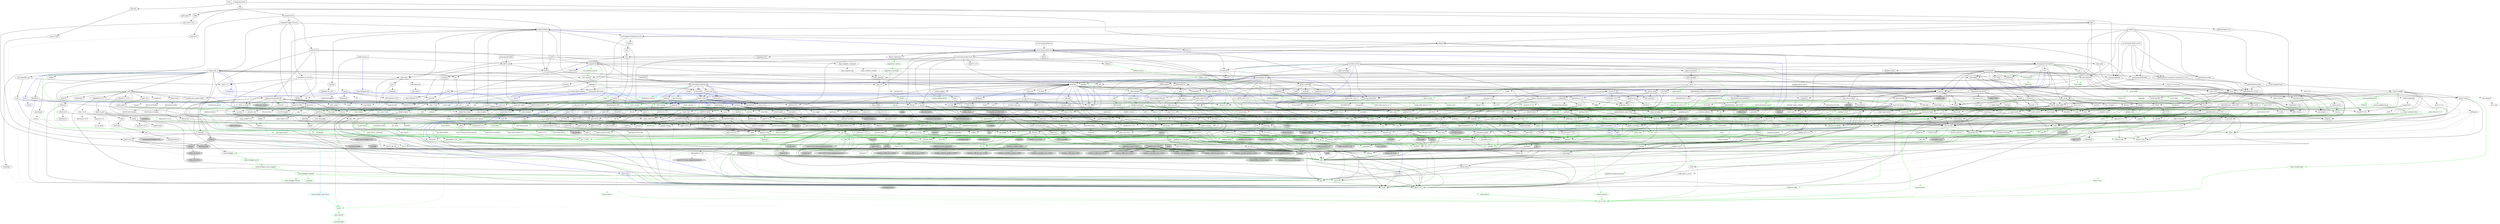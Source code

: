 digraph {
    0 [ label = "tests" shape = box]
    1 [ label = "catalyst-toolbox" shape = box]
    2 [ label = "chain-addr" shape = box]
    3 [ label = "chain-core" shape = box]
    4 [ label = "chain-ser" shape = box]
    5 [ label = "chain-crypto" shape = box]
    6 [ label = "typed-bytes" shape = box]
    7 [ label = "chain-impl-mockchain" shape = box]
    8 [ label = "cardano-legacy-address" shape = box]
    9 [ label = "chain-time" shape = box]
    10 [ label = "chain-vote" shape = box]
    11 [ label = "imhamt" shape = box]
    12 [ label = "sparse-array" shape = box]
    13 [ label = "chain-storage" shape = box]
    14 [ label = "jcli" shape = box]
    15 [ label = "jormungandr-lib" shape = box]
    16 [ label = "jormungandr-automation" shape = box]
    17 [ label = "jortestkit" shape = box]
    18 [ label = "jormungandr-integration-tests" shape = box]
    19 [ label = "hersir" shape = box]
    20 [ label = "thor" shape = box]
    21 [ label = "loki" shape = box]
    22 [ label = "mjolnir" shape = box]
    23 [ label = "snapshot-lib" shape = box]
    24 [ label = "symmetric-cipher" shape = box]
    25 [ label = "vit-servicing-station-lib" shape = box]
    26 [ label = "event-db" shape = box]
    27 [ label = "vit-servicing-station-tests" shape = box]
    28 [ label = "wallet" shape = box]
    29 [ label = "chain-path-derivation" shape = box]
    30 [ label = "hdkeygen" shape = box]
    31 [ label = "chain-network" shape = box]
    32 [ label = "jormungandrwallet" shape = box]
    33 [ label = "wallet-core" shape = box]
    34 [ label = "wallet-wasm-js" shape = box]
    35 [ label = "jormungandr" shape = box]
    36 [ label = "explorer" shape = box]
    37 [ label = "settings" shape = box]
    38 [ label = "blockchain" shape = box]
    39 [ label = "vit-servicing-station-cli" shape = box]
    40 [ label = "vit-servicing-station-server" shape = box]
    41 [ label = "iapyx" shape = box]
    42 [ label = "valgrind" shape = box]
    43 [ label = "vitup" shape = box]
    44 [ label = "mainnet-lib" shape = box]
    45 [ label = "mainnet-tools" shape = box]
    46 [ label = "scheduler-service-lib" shape = box]
    47 [ label = "signals-handler" shape = box]
    48 [ label = "snapshot-trigger-service" shape = box]
    49 [ label = "voting_tools_rs" shape = box]
    50 [ label = "integration-tests" shape = box]
    51 [ label = "cat-data-service" shape = box]
    52 [ label = "audit" shape = box]
    53 [ label = "assert_cmd" ]
    54 [ label = "assert_fs" ]
    55 [ label = "bech32 0.8.1" ]
    56 [ label = "clap 4.2.1" ]
    57 [ label = "color-eyre" ]
    58 [ label = "csv" ]
    59 [ label = "fraction" ]
    60 [ label = "futures" ]
    61 [ label = "gag" ]
    62 [ label = "governor" ]
    63 [ label = "graphql_client" ]
    64 [ label = "hex" ]
    65 [ label = "image" ]
    66 [ label = "itertools 0.10.5" color = darkgreen]
    67 [ label = "once_cell" color = darkgreen]
    68 [ label = "predicates 2.1.5" ]
    69 [ label = "proptest" ]
    70 [ label = "qrcode" ]
    71 [ label = "quircs" ]
    72 [ label = "rand 0.8.5" color = darkgreen]
    73 [ label = "rand_chacha 0.3.1" color = darkgreen]
    74 [ label = "rayon" ]
    75 [ label = "regex" color = darkgreen]
    76 [ label = "reqwest" ]
    77 [ label = "rust_decimal" color = darkgreen]
    78 [ label = "rust_decimal_macros" color = green3]
    79 [ label = "serde" color = darkgreen]
    80 [ label = "serde_json" color = darkgreen]
    81 [ label = "serde_test" ]
    82 [ label = "serde_yaml 0.8.26" ]
    83 [ label = "sscanf" ]
    84 [ label = "test-strategy" color = green3]
    85 [ label = "thiserror" color = darkgreen]
    86 [ label = "time 0.3.20" color = darkgreen]
    87 [ label = "tokio" color = darkgreen]
    88 [ label = "tracing" color = darkgreen]
    89 [ label = "tracing-subscriber" ]
    90 [ label = "url" color = darkgreen]
    91 [ label = "versionisator" color = green3]
    92 [ label = "cryptoxide 0.4.4" ]
    93 [ label = "quickcheck" ]
    94 [ label = "curve25519-dalek-ng" ]
    95 [ label = "ed25519-bip32 0.4.1" ]
    96 [ label = "ed25519-dalek" ]
    97 [ label = "generic-array" color = darkgreen]
    98 [ label = "rand_core 0.6.4" color = darkgreen]
    99 [ label = "sha2 0.10.6" color = darkgreen]
    100 [ label = "smoke" color = blue]
    101 [ label = "lazy_static" color = darkgreen]
    102 [ label = "quickcheck_macros" color = green3]
    103 [ label = "strum" ]
    104 [ label = "strum_macros" color = green3]
    105 [ label = "tempfile" color = darkgreen]
    106 [ label = "cbor_event" ]
    107 [ label = "base64 0.21.0" color = darkgreen]
    108 [ label = "cfg-if 1.0.0" color = darkgreen]
    109 [ label = "const_format" ]
    110 [ label = "criterion" ]
    111 [ label = "rustc_version" color = green3]
    112 [ label = "trybuild" color = blue]
    113 [ label = "data-pile" ]
    114 [ label = "sled" ]
    115 [ label = "base64 0.13.1" ]
    116 [ label = "bincode" ]
    117 [ label = "bytes" color = darkgreen]
    118 [ label = "clap_complete" ]
    119 [ label = "gtmpl" ]
    120 [ label = "rand 0.7.3" ]
    121 [ label = "rpassword" ]
    122 [ label = "serde_derive" color = green3]
    123 [ label = "http" color = darkgreen]
    124 [ label = "humantime" ]
    125 [ label = "parity-multiaddr" ]
    126 [ label = "serde_with 2.3.1" ]
    127 [ label = "bytesize" ]
    128 [ label = "custom_debug" ]
    129 [ label = "flate2" ]
    130 [ label = "fs_extra" ]
    131 [ label = "json" ]
    132 [ label = "keynesis" ]
    133 [ label = "log" color = darkgreen]
    134 [ label = "netstat2" ]
    135 [ label = "os_info" ]
    136 [ label = "poldercast" ]
    137 [ label = "prost 0.9.0" color = darkgreen]
    138 [ label = "semver" color = darkgreen]
    139 [ label = "sysinfo" ]
    140 [ label = "tar" ]
    141 [ label = "tokio-stream" ]
    142 [ label = "tonic 0.6.2" ]
    143 [ label = "tonic-build" color = green3]
    144 [ label = "warp" ]
    145 [ label = "zip" ]
    146 [ label = "console" ]
    147 [ label = "dialoguer" ]
    148 [ label = "indicatif" ]
    149 [ label = "sha-1" ]
    150 [ label = "sha2 0.9.9" ]
    151 [ label = "bech32 0.7.3" ]
    152 [ label = "rstest" color = green3]
    153 [ label = "yaml-rust" ]
    154 [ label = "ctrlc" ]
    155 [ label = "slave-pool" ]
    156 [ label = "cocoon" ]
    157 [ label = "dirs" ]
    158 [ label = "zeroize" ]
    159 [ label = "async-trait" color = green3]
    160 [ label = "diesel" color = darkgreen]
    161 [ label = "diesel_migrations" ]
    162 [ label = "dotenv" ]
    163 [ label = "http-zipkin" ]
    164 [ label = "notify" ]
    165 [ label = "pretty_assertions 1.3.0" color = blue]
    166 [ label = "r2d2" color = darkgreen]
    167 [ label = "simplelog 0.8.0" ]
    168 [ label = "tracing-futures" ]
    169 [ label = "bb8" ]
    170 [ label = "bb8-postgres" ]
    171 [ label = "chrono" color = darkgreen]
    172 [ label = "dotenvy" ]
    173 [ label = "tokio-postgres" color = darkgreen]
    174 [ label = "cfg-if 0.1.10" ]
    175 [ label = "dyn-clone" color = darkgreen]
    176 [ label = "fake" ]
    177 [ label = "hyper" ]
    178 [ label = "postgres" color = darkgreen]
    179 [ label = "pretty_assertions 0.6.1" ]
    180 [ label = "rand_core 0.5.1" ]
    181 [ label = "refinery" ]
    182 [ label = "hashlink" ]
    183 [ label = "paste" color = blue]
    184 [ label = "http-body" ]
    185 [ label = "pin-project" ]
    186 [ label = "clear_on_drop" ]
    187 [ label = "console_error_panic_hook" ]
    188 [ label = "getrandom 0.2.9" color = darkgreen]
    189 [ label = "js-sys" color = darkgreen]
    190 [ label = "wasm-bindgen" color = darkgreen]
    191 [ label = "wasm-bindgen-test" color = blue]
    192 [ label = "web-sys" ]
    193 [ label = "arc-swap" ]
    194 [ label = "enum-as-inner" color = green3]
    195 [ label = "jsonrpsee-core" ]
    196 [ label = "jsonrpsee-http-server" ]
    197 [ label = "libc" color = darkgreen]
    198 [ label = "linked-hash-map" ]
    199 [ label = "local-ip-address" ]
    200 [ label = "lru" ]
    201 [ label = "nix 0.25.1" style = filled, fillcolor = lightgrey]
    202 [ label = "opentelemetry 0.19.0" ]
    203 [ label = "opentelemetry-otlp" ]
    204 [ label = "opentelemetry-semantic-conventions 0.11.0" ]
    205 [ label = "prometheus" ]
    206 [ label = "tokio-util 0.6.10" ]
    207 [ label = "tracing-appender" ]
    208 [ label = "tracing-opentelemetry" ]
    209 [ label = "trust-dns-resolver" ]
    210 [ label = "anyhow" color = darkgreen]
    211 [ label = "async-graphql" ]
    212 [ label = "async-graphql-warp" ]
    213 [ label = "futures-channel" color = darkgreen]
    214 [ label = "futures-util" color = darkgreen]
    215 [ label = "ed25519-bip32 0.3.2" ]
    216 [ label = "prettytable-rs" ]
    217 [ label = "warp-reverse-proxy" ]
    218 [ label = "diffy" ]
    219 [ label = "glob" ]
    220 [ label = "path-slash" ]
    221 [ label = "rustls" ]
    222 [ label = "rustls-pemfile" ]
    223 [ label = "tempdir" ]
    224 [ label = "tokio-rustls" ]
    225 [ label = "uuid 0.8.2" ]
    226 [ label = "walkdir" color = darkgreen]
    227 [ label = "cardano-serialization-lib" ]
    228 [ label = "pharos" ]
    229 [ label = "job_scheduler_ng" ]
    230 [ label = "num-traits" color = darkgreen]
    231 [ label = "uuid 1.3.1" ]
    232 [ label = "bytekind" ]
    233 [ label = "cddl" ]
    234 [ label = "ciborium" ]
    235 [ label = "dashmap" ]
    236 [ label = "insta" color = blue]
    237 [ label = "microtype" ]
    238 [ label = "nonempty" ]
    239 [ label = "tracing-test" color = blue]
    240 [ label = "validity" ]
    241 [ label = "libmath" ]
    242 [ label = "rand_chacha 0.2.2" ]
    243 [ label = "axum" ]
    244 [ label = "metrics" ]
    245 [ label = "metrics-exporter-prometheus" ]
    246 [ label = "opentelemetry-prometheus" ]
    247 [ label = "panic-message" ]
    248 [ label = "poem" ]
    249 [ label = "poem-extensions" ]
    250 [ label = "poem-openapi" ]
    251 [ label = "serde_with 3.3.0" ]
    252 [ label = "tower" ]
    253 [ label = "tower-http" ]
    254 [ label = "clap_complete_command" ]
    255 [ label = "anstyle" ]
    256 [ label = "bstr" ]
    257 [ label = "doc-comment" ]
    258 [ label = "predicates 3.0.2" ]
    259 [ label = "predicates-core" ]
    260 [ label = "predicates-tree" ]
    261 [ label = "wait-timeout" ]
    262 [ label = "globwalk" ]
    263 [ label = "clap_builder" ]
    264 [ label = "clap_derive 4.2.0" color = green3, style = dashed]
    265 [ label = "backtrace" ]
    266 [ label = "color-spantrace" style = dashed]
    267 [ label = "eyre" ]
    268 [ label = "indenter" ]
    269 [ label = "owo-colors" ]
    270 [ label = "tracing-error" style = dashed]
    271 [ label = "csv-core" ]
    272 [ label = "itoa" color = darkgreen]
    273 [ label = "ryu" color = darkgreen]
    274 [ label = "num" ]
    275 [ label = "futures-core" color = darkgreen]
    276 [ label = "futures-executor" ]
    277 [ label = "futures-io" color = darkgreen]
    278 [ label = "futures-sink" color = darkgreen]
    279 [ label = "futures-task" color = darkgreen]
    280 [ label = "filedescriptor" ]
    281 [ label = "futures-timer" style = dashed]
    282 [ label = "no-std-compat" ]
    283 [ label = "nonzero_ext" ]
    284 [ label = "parking_lot 0.12.1" color = darkgreen]
    285 [ label = "smallvec" color = darkgreen]
    286 [ label = "graphql_query_derive" color = green3, style = dashed]
    287 [ label = "bytemuck" ]
    288 [ label = "byteorder" color = darkgreen]
    289 [ label = "color_quant" ]
    290 [ label = "gif" style = dashed]
    291 [ label = "jpeg-decoder" style = dashed]
    292 [ label = "num-iter" ]
    293 [ label = "num-rational 0.3.2" ]
    294 [ label = "png" style = dashed]
    295 [ label = "scoped_threadpool" style = dashed]
    296 [ label = "tiff" style = dashed]
    297 [ label = "either" color = darkgreen]
    298 [ label = "difflib" style = dashed]
    299 [ label = "float-cmp" style = dashed]
    300 [ label = "normalize-line-endings" style = dashed]
    301 [ label = "bit-set" style = dashed]
    302 [ label = "bitflags" color = darkgreen]
    303 [ label = "quick-error 2.0.1" style = dashed]
    304 [ label = "rand_xorshift" ]
    305 [ label = "regex-syntax 0.6.29" color = darkgreen]
    306 [ label = "rusty-fork" style = dashed]
    307 [ label = "unarray" ]
    308 [ label = "checked_int_cast" ]
    309 [ label = "num-derive" color = green3]
    310 [ label = "ppv-lite86" color = darkgreen]
    311 [ label = "rayon-core" ]
    312 [ label = "aho-corasick 1.0.5" color = darkgreen, style = dashed]
    313 [ label = "memchr" color = darkgreen]
    314 [ label = "regex-automata 0.3.7" color = darkgreen]
    315 [ label = "regex-syntax 0.7.5" color = darkgreen]
    316 [ label = "encoding_rs" ]
    317 [ label = "h2" ]
    318 [ label = "hyper-rustls" style = "dashed,filled", fillcolor = lightgrey]
    319 [ label = "ipnet" ]
    320 [ label = "mime" color = darkgreen]
    321 [ label = "percent-encoding" color = darkgreen]
    322 [ label = "pin-project-lite" color = darkgreen]
    323 [ label = "serde_urlencoded" ]
    324 [ label = "tower-service" ]
    325 [ label = "wasm-bindgen-futures" ]
    326 [ label = "webpki-roots" style = "dashed,filled", fillcolor = lightgrey]
    327 [ label = "winreg" style = filled, fillcolor = lightgrey]
    328 [ label = "arrayvec 0.7.2" color = darkgreen]
    329 [ label = "borsh" color = darkgreen, style = dashed]
    330 [ label = "bytecheck" color = darkgreen, style = dashed]
    331 [ label = "rkyv" color = darkgreen, style = dashed]
    332 [ label = "quote" color = green3]
    333 [ label = "indexmap 1.9.3" color = darkgreen]
    334 [ label = "sscanf_macro" color = green3]
    335 [ label = "proc-macro2" color = green3]
    336 [ label = "structmeta" color = green3]
    337 [ label = "syn 1.0.109" color = green3]
    338 [ label = "thiserror-impl" color = green3]
    339 [ label = "num_threads" color = darkgreen, style = "dashed,filled", fillcolor = lightgrey]
    340 [ label = "time-core" color = darkgreen]
    341 [ label = "time-macros" color = green3, style = dashed]
    342 [ label = "autocfg" color = green3]
    343 [ label = "mio" color = darkgreen]
    344 [ label = "num_cpus" color = darkgreen]
    345 [ label = "signal-hook-registry" color = darkgreen, style = "dashed,filled", fillcolor = lightgrey]
    346 [ label = "socket2 0.4.9" color = darkgreen, style = dashed]
    347 [ label = "tokio-macros" color = green3, style = dashed]
    348 [ label = "windows-sys 0.45.0" color = darkgreen, style = filled, fillcolor = lightgrey]
    349 [ label = "tracing-attributes" color = green3, style = dashed]
    350 [ label = "tracing-core" color = darkgreen]
    351 [ label = "matchers" style = dashed]
    352 [ label = "nu-ansi-term" style = dashed]
    353 [ label = "sharded-slab" style = dashed]
    354 [ label = "thread_local" ]
    355 [ label = "tracing-log" style = dashed]
    356 [ label = "tracing-serde" style = dashed]
    357 [ label = "form_urlencoded" color = darkgreen]
    358 [ label = "idna 0.4.0" color = darkgreen]
    359 [ label = "platforms" color = green3]
    360 [ label = "env_logger" style = dashed]
    361 [ label = "digest 0.9.0" ]
    362 [ label = "subtle-ng" ]
    363 [ label = "curve25519-dalek" ]
    364 [ label = "ed25519" ]
    365 [ label = "typenum" color = darkgreen]
    366 [ label = "version_check" color = green3]
    367 [ label = "cpufeatures" color = darkgreen, style = filled, fillcolor = lightgrey]
    368 [ label = "digest 0.10.6" color = darkgreen]
    369 [ label = "heck 0.4.1" color = green3]
    370 [ label = "rustversion" color = red]
    371 [ label = "fastrand" color = darkgreen]
    372 [ label = "redox_syscall 0.3.5" color = darkgreen, style = filled, fillcolor = lightgrey]
    373 [ label = "rustix" color = darkgreen, style = filled, fillcolor = lightgrey]
    374 [ label = "const_format_proc_macros" color = green3]
    375 [ label = "atty" ]
    376 [ label = "cast" ]
    377 [ label = "clap 2.34.0" ]
    378 [ label = "criterion-plot" ]
    379 [ label = "oorandom" ]
    380 [ label = "plotters" ]
    381 [ label = "serde_cbor" ]
    382 [ label = "tinytemplate" ]
    383 [ label = "basic-toml" color = blue]
    384 [ label = "termcolor" color = darkgreen]
    385 [ label = "memmap2" ]
    386 [ label = "crc32fast" ]
    387 [ label = "crossbeam-epoch" ]
    388 [ label = "crossbeam-utils" ]
    389 [ label = "fs2" style = filled, fillcolor = lightgrey]
    390 [ label = "fxhash" ]
    391 [ label = "parking_lot 0.11.2" ]
    392 [ label = "gtmpl_value" ]
    393 [ label = "getrandom 0.1.16" style = dashed]
    394 [ label = "rand_hc" style = filled, fillcolor = lightgrey]
    395 [ label = "winapi" color = darkgreen, style = filled, fillcolor = lightgrey]
    396 [ label = "syn 2.0.16" color = green3]
    397 [ label = "fnv" color = darkgreen]
    398 [ label = "arrayref" ]
    399 [ label = "bs58" ]
    400 [ label = "data-encoding" ]
    401 [ label = "multihash" ]
    402 [ label = "static_assertions" ]
    403 [ label = "unsigned-varint 0.7.1" ]
    404 [ label = "serde_with_macros 2.3.1" color = green3, style = dashed]
    405 [ label = "custom_debug_derive" color = green3]
    406 [ label = "miniz_oxide 0.6.2" ]
    407 [ label = "cryptoxide 0.3.6" ]
    408 [ label = "prost-derive 0.9.0" color = green3, style = dashed]
    409 [ label = "core-foundation-sys" color = darkgreen, style = filled, fillcolor = lightgrey]
    410 [ label = "ntapi" style = filled, fillcolor = lightgrey]
    411 [ label = "filetime" ]
    412 [ label = "xattr" style = "dashed,filled", fillcolor = lightgrey]
    413 [ label = "tokio-util 0.7.7" color = darkgreen]
    414 [ label = "async-stream" ]
    415 [ label = "hyper-timeout" style = dashed]
    416 [ label = "tower-layer" ]
    417 [ label = "prost-build" color = green3, style = dashed]
    418 [ label = "headers" ]
    419 [ label = "mime_guess" ]
    420 [ label = "multiparty" style = dashed]
    421 [ label = "scoped-tls" ]
    422 [ label = "tokio-tungstenite" style = dashed]
    423 [ label = "aes 0.7.5" style = dashed]
    424 [ label = "bzip2" style = dashed]
    425 [ label = "constant_time_eq" style = dashed]
    426 [ label = "hmac 0.12.1" color = darkgreen]
    427 [ label = "pbkdf2 0.11.0" style = dashed]
    428 [ label = "sha1" ]
    429 [ label = "zstd" style = dashed]
    430 [ label = "encode_unicode 0.3.6" style = filled, fillcolor = lightgrey]
    431 [ label = "unicode-width" color = darkgreen]
    432 [ label = "windows-sys 0.42.0" style = filled, fillcolor = lightgrey]
    433 [ label = "shell-words" ]
    434 [ label = "number_prefix" ]
    435 [ label = "block-buffer 0.9.0" ]
    436 [ label = "opaque-debug" ]
    437 [ label = "nix 0.26.2" style = filled, fillcolor = lightgrey]
    438 [ label = "crossbeam-channel" ]
    439 [ label = "aes-gcm 0.9.4" ]
    440 [ label = "chacha20poly1305" ]
    441 [ label = "hmac 0.11.0" ]
    442 [ label = "pbkdf2 0.9.0" ]
    443 [ label = "dirs-sys" ]
    444 [ label = "zeroize_derive" color = green3, style = dashed]
    445 [ label = "diesel_derives" color = green3]
    446 [ label = "pq-sys" color = darkgreen, style = dashed]
    447 [ label = "migrations_internals" color = darkgreen]
    448 [ label = "migrations_macros" color = green3]
    449 [ label = "zipkin" ]
    450 [ label = "fsevent-sys" style = "dashed,filled", fillcolor = lightgrey]
    451 [ label = "inotify" style = filled, fillcolor = lightgrey]
    452 [ label = "kqueue" style = filled, fillcolor = lightgrey]
    453 [ label = "ctor" color = green3, style = filled, fillcolor = lightgrey]
    454 [ label = "diff" color = blue]
    455 [ label = "output_vt100" style = filled, fillcolor = lightgrey]
    456 [ label = "yansi" color = blue]
    457 [ label = "scheduled-thread-pool" color = darkgreen]
    458 [ label = "iana-time-zone" color = darkgreen, style = "dashed,filled", fillcolor = lightgrey]
    459 [ label = "num-integer" color = darkgreen]
    460 [ label = "time 0.1.45" color = darkgreen, style = dashed]
    461 [ label = "fallible-iterator" color = darkgreen]
    462 [ label = "phf" color = darkgreen]
    463 [ label = "postgres-protocol" color = darkgreen]
    464 [ label = "postgres-types" color = darkgreen]
    465 [ label = "socket2 0.5.1" color = darkgreen]
    466 [ label = "httparse" ]
    467 [ label = "httpdate" ]
    468 [ label = "want" ]
    469 [ label = "ansi_term 0.11.0" ]
    470 [ label = "difference" ]
    471 [ label = "refinery-core" color = darkgreen]
    472 [ label = "refinery-macros" color = green3]
    473 [ label = "hashbrown 0.12.3" color = darkgreen]
    474 [ label = "paste-impl" color = turquoise3]
    475 [ label = "proc-macro-hack" color = turquoise3]
    476 [ label = "pin-project-internal" color = green3]
    477 [ label = "cc" color = green3]
    478 [ label = "wasi 0.11.0+wasi-snapshot-preview1" color = darkgreen, style = filled, fillcolor = lightgrey]
    479 [ label = "wasm-bindgen-macro" color = green3]
    480 [ label = "wasm-bindgen-test-macro" color = turquoise3]
    481 [ label = "beef" ]
    482 [ label = "jsonrpsee-types" ]
    483 [ label = "rustc-hash" style = dashed]
    484 [ label = "globset" ]
    485 [ label = "unicase" color = darkgreen]
    486 [ label = "neli" style = filled, fillcolor = lightgrey]
    487 [ label = "memoffset 0.6.5" style = "dashed,filled", fillcolor = lightgrey]
    488 [ label = "pin-utils" color = darkgreen]
    489 [ label = "opentelemetry_api 0.19.0" ]
    490 [ label = "opentelemetry_sdk 0.19.0" ]
    491 [ label = "opentelemetry-proto" ]
    492 [ label = "prost 0.11.8" style = dashed]
    493 [ label = "tonic 0.8.3" style = dashed]
    494 [ label = "protobuf" ]
    495 [ label = "slab" color = darkgreen]
    496 [ label = "ipconfig" style = "dashed,filled", fillcolor = lightgrey]
    497 [ label = "lru-cache" ]
    498 [ label = "resolv-conf" style = dashed]
    499 [ label = "trust-dns-proto" ]
    500 [ label = "async-graphql-derive" color = green3]
    501 [ label = "async-graphql-parser" color = darkgreen]
    502 [ label = "async-graphql-value" color = darkgreen]
    503 [ label = "fast_chemail" style = dashed]
    504 [ label = "multer" ]
    505 [ label = "futures-macro" color = green3, style = dashed]
    506 [ label = "encode_unicode 1.0.0" ]
    507 [ label = "is-terminal" ]
    508 [ label = "term" ]
    509 [ label = "ansi_term 0.12.1" ]
    510 [ label = "ring" ]
    511 [ label = "sct" ]
    512 [ label = "webpki" ]
    513 [ label = "rand 0.4.6" ]
    514 [ label = "remove_dir_all" ]
    515 [ label = "same-file" color = darkgreen]
    516 [ label = "winapi-util" color = darkgreen, style = filled, fillcolor = lightgrey]
    517 [ label = "noop_proc_macro" color = green3, style = filled, fillcolor = lightgrey]
    518 [ label = "num-bigint" ]
    519 [ label = "rand_os" style = filled, fillcolor = lightgrey]
    520 [ label = "schemars" color = darkgreen]
    521 [ label = "serde-wasm-bindgen 0.4.5" style = filled, fillcolor = lightgrey]
    522 [ label = "cron" ]
    523 [ label = "libm" color = darkgreen, style = dashed]
    524 [ label = "abnf_to_pest" ]
    525 [ label = "base16" ]
    526 [ label = "base64-url" style = dashed]
    527 [ label = "clap 3.2.23" style = dashed]
    528 [ label = "codespan-reporting" color = darkgreen]
    529 [ label = "crossterm" style = "dashed,filled", fillcolor = lightgrey]
    530 [ label = "displaydoc" color = green3]
    531 [ label = "hexf-parse" ]
    532 [ label = "itertools 0.11.0" ]
    533 [ label = "lexical-core" ]
    534 [ label = "pest_meta" ]
    535 [ label = "pest_vm" ]
    536 [ label = "serde-wasm-bindgen 0.5.0" style = "dashed,filled", fillcolor = lightgrey]
    537 [ label = "simplelog 0.12.1" ]
    538 [ label = "uriparse" style = dashed]
    539 [ label = "ciborium-io" ]
    540 [ label = "ciborium-ll" ]
    541 [ label = "hashbrown 0.14.0" color = darkgreen]
    542 [ label = "lock_api" color = darkgreen]
    543 [ label = "parking_lot_core 0.9.8" color = darkgreen]
    544 [ label = "similar" color = blue]
    545 [ label = "microtype-macro" color = green3]
    546 [ label = "secrecy" style = dashed]
    547 [ label = "tracing-test-macro" color = turquoise3]
    548 [ label = "rand 0.3.23" ]
    549 [ label = "axum-core" ]
    550 [ label = "matchit" ]
    551 [ label = "serde_path_to_error" style = dashed]
    552 [ label = "sync_wrapper" ]
    553 [ label = "ahash 0.8.3" color = darkgreen]
    554 [ label = "metrics-macros" color = green3]
    555 [ label = "portable-atomic" style = filled, fillcolor = lightgrey]
    556 [ label = "metrics-util" ]
    557 [ label = "quanta" ]
    558 [ label = "opentelemetry_api 0.20.0" ]
    559 [ label = "opentelemetry_sdk 0.20.0" ]
    560 [ label = "cookie" style = dashed]
    561 [ label = "opentelemetry 0.20.0" style = dashed]
    562 [ label = "opentelemetry-http" style = dashed]
    563 [ label = "opentelemetry-semantic-conventions 0.12.0" style = dashed]
    564 [ label = "poem-derive" color = green3]
    565 [ label = "quick-xml" ]
    566 [ label = "rfc7239" ]
    567 [ label = "serde_yaml 0.9.25" ]
    568 [ label = "poem-extensions-macro" color = green3]
    569 [ label = "derive_more" color = green3]
    570 [ label = "indexmap 2.0.0" color = darkgreen]
    571 [ label = "poem-openapi-derive" color = green3]
    572 [ label = "serde_with_macros 3.3.0" color = green3, style = dashed]
    573 [ label = "http-range-header" ]
    574 [ label = "clap_complete_fig" style = dashed]
    575 [ label = "clap_complete_nushell" style = dashed]
    576 [ label = "regex-automata 0.1.10" style = dashed]
    577 [ label = "termtree" ]
    578 [ label = "ignore" ]
    579 [ label = "anstream" style = dashed]
    580 [ label = "clap_lex 0.4.1" ]
    581 [ label = "strsim" color = darkgreen, style = dashed]
    582 [ label = "addr2line" ]
    583 [ label = "object" ]
    584 [ label = "rustc-demangle" ]
    585 [ label = "num-complex" ]
    586 [ label = "num-rational 0.4.1" ]
    587 [ label = "graphql_client_codegen" color = green3, style = dashed]
    588 [ label = "weezl" style = dashed]
    589 [ label = "deflate" style = dashed]
    590 [ label = "miniz_oxide 0.3.7" style = dashed]
    591 [ label = "miniz_oxide 0.4.4" style = dashed]
    592 [ label = "bit-vec" style = dashed]
    593 [ label = "quick-error 1.2.3" style = dashed]
    594 [ label = "crossbeam-deque" ]
    595 [ label = "borsh-derive" color = green3, style = dashed]
    596 [ label = "hashbrown 0.13.1" color = darkgreen, style = dashed]
    597 [ label = "bytecheck_derive" color = green3, style = dashed]
    598 [ label = "ptr_meta" color = darkgreen, style = dashed]
    599 [ label = "simdutf8" color = darkgreen, style = dashed]
    600 [ label = "rend" color = darkgreen, style = dashed]
    601 [ label = "rkyv_derive" color = green3, style = dashed]
    602 [ label = "seahash" color = darkgreen, style = dashed]
    603 [ label = "unicode-ident" color = green3]
    604 [ label = "structmeta-derive" color = green3]
    605 [ label = "hermit-abi 0.2.6" color = darkgreen, style = filled, fillcolor = lightgrey]
    606 [ label = "windows-targets 0.42.2" color = darkgreen, style = filled, fillcolor = lightgrey]
    607 [ label = "valuable" color = darkgreen, style = "dashed,filled", fillcolor = lightgrey]
    608 [ label = "overload" style = dashed]
    609 [ label = "unicode-bidi" color = darkgreen]
    610 [ label = "unicode-normalization" color = darkgreen]
    611 [ label = "subtle" color = darkgreen]
    612 [ label = "signature" ]
    613 [ label = "block-buffer 0.10.4" color = darkgreen, style = dashed]
    614 [ label = "crypto-common" color = darkgreen]
    615 [ label = "instant" color = darkgreen]
    616 [ label = "errno" color = darkgreen, style = filled, fillcolor = lightgrey]
    617 [ label = "io-lifetimes" color = darkgreen]
    618 [ label = "linux-raw-sys" color = darkgreen, style = filled, fillcolor = lightgrey]
    619 [ label = "unicode-xid" color = green3]
    620 [ label = "hermit-abi 0.1.19" style = filled, fillcolor = lightgrey]
    621 [ label = "textwrap 0.11.0" ]
    622 [ label = "plotters-backend" ]
    623 [ label = "plotters-svg" style = dashed]
    624 [ label = "half" ]
    625 [ label = "memoffset 0.8.0" ]
    626 [ label = "scopeguard" color = darkgreen]
    627 [ label = "parking_lot_core 0.8.6" ]
    628 [ label = "wasi 0.9.0+wasi-snapshot-preview1" style = "dashed,filled", fillcolor = lightgrey]
    629 [ label = "winapi-i686-pc-windows-gnu" color = darkgreen, style = filled, fillcolor = lightgrey]
    630 [ label = "winapi-x86_64-pc-windows-gnu" color = darkgreen, style = filled, fillcolor = lightgrey]
    631 [ label = "multihash-derive" color = green3, style = dashed]
    632 [ label = "unsigned-varint 0.5.1" ]
    633 [ label = "darling 0.14.4" color = green3]
    634 [ label = "synstructure" color = green3]
    635 [ label = "adler" ]
    636 [ label = "redox_syscall 0.2.16" style = filled, fillcolor = lightgrey]
    637 [ label = "async-stream-impl" color = green3]
    638 [ label = "tokio-io-timeout" style = dashed]
    639 [ label = "heck 0.3.3" color = green3, style = dashed]
    640 [ label = "multimap" color = green3, style = dashed]
    641 [ label = "petgraph" color = green3, style = dashed]
    642 [ label = "prost-types" color = green3, style = dashed]
    643 [ label = "which" color = green3, style = dashed]
    644 [ label = "headers-core" ]
    645 [ label = "try-lock" ]
    646 [ label = "tungstenite" style = dashed]
    647 [ label = "cipher 0.3.0" ]
    648 [ label = "bzip2-sys" style = dashed]
    649 [ label = "password-hash" style = dashed]
    650 [ label = "zstd-safe" style = dashed]
    651 [ label = "windows_aarch64_gnullvm 0.42.2" color = darkgreen, style = filled, fillcolor = lightgrey]
    652 [ label = "windows_aarch64_msvc 0.42.2" color = darkgreen, style = filled, fillcolor = lightgrey]
    653 [ label = "windows_i686_gnu 0.42.2" color = darkgreen, style = filled, fillcolor = lightgrey]
    654 [ label = "windows_i686_msvc 0.42.2" color = darkgreen, style = filled, fillcolor = lightgrey]
    655 [ label = "windows_x86_64_gnu 0.42.2" color = darkgreen, style = filled, fillcolor = lightgrey]
    656 [ label = "windows_x86_64_gnullvm 0.42.2" color = darkgreen, style = filled, fillcolor = lightgrey]
    657 [ label = "windows_x86_64_msvc 0.42.2" color = darkgreen, style = filled, fillcolor = lightgrey]
    658 [ label = "aead 0.4.3" ]
    659 [ label = "ctr 0.8.0" ]
    660 [ label = "ghash 0.4.4" ]
    661 [ label = "aead 0.5.2" ]
    662 [ label = "chacha20" ]
    663 [ label = "cipher 0.4.4" ]
    664 [ label = "poly1305" ]
    665 [ label = "crypto-mac" ]
    666 [ label = "redox_users" style = filled, fillcolor = lightgrey]
    667 [ label = "vcpkg" color = green3, style = "dashed,filled", fillcolor = lightgrey]
    668 [ label = "lazycell" ]
    669 [ label = "zipkin-types" ]
    670 [ label = "inotify-sys" style = filled, fillcolor = lightgrey]
    671 [ label = "kqueue-sys" style = filled, fillcolor = lightgrey]
    672 [ label = "android_system_properties" color = darkgreen, style = "dashed,filled", fillcolor = lightgrey]
    673 [ label = "iana-time-zone-haiku" color = darkgreen, style = "dashed,filled", fillcolor = lightgrey]
    674 [ label = "windows" color = darkgreen, style = "dashed,filled", fillcolor = lightgrey]
    675 [ label = "wasi 0.10.0+wasi-snapshot-preview1" color = darkgreen, style = "dashed,filled", fillcolor = lightgrey]
    676 [ label = "phf_shared" color = darkgreen]
    677 [ label = "md-5" color = darkgreen]
    678 [ label = "stringprep" color = darkgreen]
    679 [ label = "siphasher" color = darkgreen]
    680 [ label = "toml" color = darkgreen]
    681 [ label = "ahash 0.7.6" color = darkgreen, style = dashed]
    682 [ label = "jobserver" color = green3, style = dashed]
    683 [ label = "wasm-bindgen-macro-support" color = green3]
    684 [ label = "aho-corasick 0.7.20" ]
    685 [ label = "urlencoding" ]
    686 [ label = "prost-derive 0.11.8" color = green3, style = dashed]
    687 [ label = "widestring" style = "dashed,filled", fillcolor = lightgrey]
    688 [ label = "hostname" style = dashed]
    689 [ label = "idna 0.2.3" ]
    690 [ label = "tinyvec" color = darkgreen]
    691 [ label = "Inflector" color = green3]
    692 [ label = "proc-macro-crate 1.3.1" color = green3]
    693 [ label = "pest" color = darkgreen]
    694 [ label = "ascii_utils" style = dashed]
    695 [ label = "spin 0.9.8" ]
    696 [ label = "hermit-abi 0.3.1" color = darkgreen, style = filled, fillcolor = lightgrey]
    697 [ label = "dirs-next" ]
    698 [ label = "spin 0.5.2" style = filled, fillcolor = lightgrey]
    699 [ label = "untrusted" ]
    700 [ label = "fuchsia-cprng" style = filled, fillcolor = lightgrey]
    701 [ label = "rand_core 0.3.1" style = filled, fillcolor = lightgrey]
    702 [ label = "rdrand" style = filled, fillcolor = lightgrey]
    703 [ label = "cloudabi" style = filled, fillcolor = lightgrey]
    704 [ label = "rand_core 0.4.2" style = filled, fillcolor = lightgrey]
    705 [ label = "schemars_derive" color = green3, style = dashed]
    706 [ label = "nom" ]
    707 [ label = "abnf" ]
    708 [ label = "pretty" ]
    709 [ label = "clap_derive 3.2.18" color = green3, style = dashed]
    710 [ label = "clap_lex 0.2.4" style = dashed]
    711 [ label = "textwrap 0.16.0" style = dashed]
    712 [ label = "crossterm_winapi" style = "dashed,filled", fillcolor = lightgrey]
    713 [ label = "signal-hook" style = "dashed,filled", fillcolor = lightgrey]
    714 [ label = "signal-hook-mio" style = "dashed,filled", fillcolor = lightgrey]
    715 [ label = "lexical-parse-float" style = dashed]
    716 [ label = "lexical-parse-integer" style = dashed]
    717 [ label = "lexical-util" ]
    718 [ label = "lexical-write-float" style = dashed]
    719 [ label = "lexical-write-integer" style = dashed]
    720 [ label = "windows-targets 0.48.0" color = darkgreen, style = filled, fillcolor = lightgrey]
    721 [ label = "sketches-ddsketch" style = dashed]
    722 [ label = "mach2" style = filled, fillcolor = lightgrey]
    723 [ label = "raw-cpuid" style = filled, fillcolor = lightgrey]
    724 [ label = "ordered-float" ]
    725 [ label = "aes-gcm 0.10.2" style = dashed]
    726 [ label = "hkdf" style = dashed]
    727 [ label = "uncased" ]
    728 [ label = "unsafe-libyaml" ]
    729 [ label = "darling 0.20.3" color = green3]
    730 [ label = "convert_case" color = green3, style = dashed]
    731 [ label = "equivalent" color = darkgreen]
    732 [ label = "anstyle-parse" style = dashed]
    733 [ label = "anstyle-wincon" style = "dashed,filled", fillcolor = lightgrey]
    734 [ label = "concolor-override" style = dashed]
    735 [ label = "concolor-query" style = dashed]
    736 [ label = "utf8parse" style = dashed]
    737 [ label = "gimli" ]
    738 [ label = "graphql-introspection-query" color = green3, style = dashed]
    739 [ label = "graphql-parser" color = green3, style = dashed]
    740 [ label = "adler32" style = dashed]
    741 [ label = "borsh-derive-internal" color = green3, style = dashed]
    742 [ label = "borsh-schema-derive-internal" color = green3, style = dashed]
    743 [ label = "proc-macro-crate 0.1.5" color = green3, style = dashed]
    744 [ label = "ptr_meta_derive" color = green3, style = dashed]
    745 [ label = "errno-dragonfly" color = darkgreen, style = filled, fillcolor = lightgrey]
    746 [ label = "windows-sys 0.48.0" color = darkgreen, style = "dashed,filled", fillcolor = lightgrey]
    747 [ label = "proc-macro-error" color = green3, style = dashed]
    748 [ label = "darling_core 0.14.4" color = green3]
    749 [ label = "darling_macro 0.14.4" color = green3]
    750 [ label = "unicode-segmentation" color = darkgreen]
    751 [ label = "fixedbitset" color = green3, style = dashed]
    752 [ label = "utf-8" style = dashed]
    753 [ label = "pkg-config" color = green3, style = dashed]
    754 [ label = "base64ct" style = dashed]
    755 [ label = "zstd-sys" style = dashed]
    756 [ label = "polyval 0.5.3" ]
    757 [ label = "inout" ]
    758 [ label = "universal-hash 0.5.0" ]
    759 [ label = "cxx" color = darkgreen, style = "dashed,filled", fillcolor = lightgrey]
    760 [ label = "cxx-build" color = green3, style = "dashed,filled", fillcolor = lightgrey]
    761 [ label = "wasm-bindgen-backend" color = green3]
    762 [ label = "wasm-bindgen-shared" color = green3]
    763 [ label = "match_cfg" style = dashed]
    764 [ label = "matches" ]
    765 [ label = "tinyvec_macros" color = darkgreen, style = dashed]
    766 [ label = "toml_edit" color = green3]
    767 [ label = "ucd-trie" color = darkgreen]
    768 [ label = "dirs-sys-next" ]
    769 [ label = "serde_derive_internals" color = green3, style = dashed]
    770 [ label = "minimal-lexical" ]
    771 [ label = "abnf-core" ]
    772 [ label = "arrayvec 0.5.2" ]
    773 [ label = "typed-arena" ]
    774 [ label = "os_str_bytes" style = dashed]
    775 [ label = "windows_aarch64_gnullvm 0.48.0" color = darkgreen, style = filled, fillcolor = lightgrey]
    776 [ label = "windows_aarch64_msvc 0.48.0" color = darkgreen, style = filled, fillcolor = lightgrey]
    777 [ label = "windows_i686_gnu 0.48.0" color = darkgreen, style = filled, fillcolor = lightgrey]
    778 [ label = "windows_i686_msvc 0.48.0" color = darkgreen, style = filled, fillcolor = lightgrey]
    779 [ label = "windows_x86_64_gnu 0.48.0" color = darkgreen, style = filled, fillcolor = lightgrey]
    780 [ label = "windows_x86_64_gnullvm 0.48.0" color = darkgreen, style = filled, fillcolor = lightgrey]
    781 [ label = "windows_x86_64_msvc 0.48.0" color = darkgreen, style = filled, fillcolor = lightgrey]
    782 [ label = "aes 0.8.3" style = dashed]
    783 [ label = "ctr 0.9.2" style = dashed]
    784 [ label = "ghash 0.5.0" style = dashed]
    785 [ label = "darling_core 0.20.3" color = green3]
    786 [ label = "darling_macro 0.20.3" color = green3]
    787 [ label = "combine" color = green3, style = dashed]
    788 [ label = "proc-macro-error-attr" color = green3, style = dashed]
    789 [ label = "ident_case" color = green3]
    790 [ label = "universal-hash 0.4.1" ]
    791 [ label = "cxxbridge-flags" color = green3, style = "dashed,filled", fillcolor = lightgrey]
    792 [ label = "cxxbridge-macro" color = green3, style = "dashed,filled", fillcolor = lightgrey]
    793 [ label = "link-cplusplus" color = darkgreen, style = "dashed,filled", fillcolor = lightgrey]
    794 [ label = "scratch" color = green3, style = "dashed,filled", fillcolor = lightgrey]
    795 [ label = "bumpalo" color = green3]
    796 [ label = "toml_datetime" color = green3]
    797 [ label = "winnow" color = green3]
    798 [ label = "polyval 0.6.1" style = dashed]
    799 [ label = "ascii" color = green3, style = dashed]
    800 [ label = "unreachable" color = green3, style = dashed]
    801 [ label = "void" color = green3, style = dashed]
    1 -> 57 [ ]
    1 -> 61 [ ]
    1 -> 62 [ ]
    1 -> 18 [ ]
    1 -> 70 [ ]
    1 -> 71 [ ]
    1 -> 83 [ ]
    1 -> 24 [ ]
    1 -> 25 [ style = dotted]
    1 -> 25 [ color = blue]
    1 -> 28 [ ]
    2 -> 3 [ ]
    2 -> 5 [ ]
    2 -> 5 [ color = blue]
    3 -> 4 [ ]
    4 -> 85 [ ]
    5 -> 55 [ ]
    5 -> 94 [ ]
    5 -> 95 [ ]
    5 -> 96 [ ]
    5 -> 64 [ ]
    5 -> 69 [ style = dotted]
    5 -> 69 [ color = blue]
    5 -> 93 [ style = dotted]
    5 -> 93 [ color = blue]
    5 -> 74 [ ]
    5 -> 99 [ ]
    5 -> 100 [ color = blue]
    5 -> 84 [ color = green3, style = dotted]
    5 -> 84 [ color = turquoise3]
    5 -> 6 [ ]
    7 -> 8 [ ]
    7 -> 2 [ ]
    7 -> 2 [ color = blue]
    7 -> 9 [ ]
    7 -> 9 [ color = blue]
    7 -> 10 [ ]
    7 -> 11 [ ]
    7 -> 102 [ color = green3, style = dotted]
    7 -> 102 [ color = turquoise3]
    7 -> 12 [ ]
    7 -> 103 [ ]
    7 -> 88 [ ]
    8 -> 106 [ ]
    8 -> 95 [ ]
    9 -> 3 [ ]
    9 -> 69 [ style = dotted]
    9 -> 69 [ color = blue]
    9 -> 93 [ style = dotted]
    9 -> 93 [ color = blue]
    9 -> 84 [ color = green3, style = dotted]
    9 -> 84 [ color = turquoise3]
    10 -> 107 [ ]
    10 -> 3 [ ]
    10 -> 5 [ ]
    10 -> 109 [ ]
    10 -> 110 [ color = blue]
    11 -> 110 [ color = blue]
    11 -> 69 [ style = dotted]
    11 -> 69 [ color = blue]
    11 -> 111 [ color = green3]
    11 -> 84 [ color = green3, style = dotted]
    11 -> 84 [ color = turquoise3]
    11 -> 85 [ ]
    11 -> 112 [ color = blue]
    12 -> 69 [ color = blue]
    12 -> 84 [ color = turquoise3]
    13 -> 110 [ style = dotted]
    13 -> 113 [ ]
    13 -> 98 [ style = dotted]
    13 -> 98 [ color = blue]
    13 -> 114 [ ]
    13 -> 105 [ style = dotted]
    13 -> 105 [ color = blue]
    13 -> 85 [ ]
    14 -> 54 [ color = blue]
    14 -> 118 [ ]
    14 -> 119 [ ]
    14 -> 15 [ ]
    14 -> 68 [ color = blue]
    14 -> 76 [ ]
    14 -> 121 [ ]
    14 -> 91 [ color = green3]
    15 -> 116 [ color = blue]
    15 -> 7 [ ]
    15 -> 7 [ color = blue]
    15 -> 123 [ ]
    15 -> 124 [ ]
    15 -> 125 [ ]
    15 -> 126 [ ]
    15 -> 82 [ color = blue]
    16 -> 53 [ ]
    16 -> 13 [ ]
    16 -> 63 [ ]
    16 -> 14 [ ]
    16 -> 17 [ ]
    16 -> 131 [ ]
    16 -> 134 [ ]
    16 -> 136 [ ]
    16 -> 142 [ ]
    16 -> 143 [ color = green3]
    16 -> 89 [ ]
    17 -> 54 [ ]
    17 -> 55 [ ]
    17 -> 127 [ ]
    17 -> 58 [ ]
    17 -> 128 [ ]
    17 -> 147 [ ]
    17 -> 130 [ ]
    17 -> 64 [ ]
    17 -> 124 [ ]
    17 -> 148 [ ]
    17 -> 135 [ ]
    17 -> 68 [ ]
    17 -> 76 [ ]
    17 -> 138 [ ]
    17 -> 82 [ ]
    17 -> 149 [ ]
    17 -> 150 [ ]
    17 -> 139 [ ]
    17 -> 140 [ ]
    17 -> 144 [ ]
    17 -> 145 [ ]
    18 -> 151 [ ]
    18 -> 19 [ ]
    18 -> 22 [ ]
    18 -> 152 [ color = green3]
    19 -> 154 [ ]
    19 -> 155 [ ]
    19 -> 20 [ ]
    20 -> 156 [ ]
    20 -> 157 [ ]
    20 -> 16 [ ]
    21 -> 20 [ ]
    22 -> 21 [ ]
    23 -> 59 [ ]
    23 -> 15 [ ]
    23 -> 76 [ ]
    23 -> 78 [ color = green3]
    23 -> 81 [ style = dotted]
    23 -> 81 [ color = blue]
    24 -> 92 [ ]
    24 -> 72 [ ]
    24 -> 85 [ ]
    24 -> 158 [ ]
    25 -> 161 [ ]
    25 -> 162 [ ]
    25 -> 26 [ ]
    25 -> 163 [ ]
    25 -> 164 [ ]
    25 -> 165 [ color = blue]
    25 -> 167 [ ]
    25 -> 168 [ ]
    25 -> 89 [ ]
    25 -> 27 [ color = blue]
    26 -> 170 [ ]
    26 -> 172 [ ]
    26 -> 77 [ ]
    26 -> 85 [ ]
    27 -> 53 [ ]
    27 -> 174 [ ]
    27 -> 56 [ ]
    27 -> 175 [ ]
    27 -> 176 [ ]
    27 -> 17 [ ]
    27 -> 179 [ ]
    27 -> 181 [ ]
    27 -> 23 [ ]
    27 -> 25 [ ]
    28 -> 182 [ ]
    28 -> 30 [ ]
    28 -> 15 [ ]
    29 -> 183 [ color = blue]
    29 -> 93 [ color = blue]
    29 -> 102 [ color = turquoise3]
    29 -> 85 [ ]
    30 -> 8 [ ]
    30 -> 2 [ ]
    30 -> 29 [ ]
    31 -> 5 [ ]
    31 -> 60 [ ]
    31 -> 85 [ ]
    31 -> 142 [ ]
    31 -> 143 [ color = green3]
    32 -> 33 [ ]
    33 -> 151 [ ]
    33 -> 24 [ ]
    33 -> 28 [ ]
    34 -> 186 [ ]
    34 -> 33 [ ]
    34 -> 191 [ color = blue]
    35 -> 193 [ ]
    35 -> 31 [ ]
    35 -> 13 [ ]
    35 -> 56 [ ]
    35 -> 163 [ ]
    35 -> 15 [ ]
    35 -> 196 [ ]
    35 -> 199 [ ]
    35 -> 201 [ arrowType = empty, fillcolor = lightgrey]
    35 -> 203 [ ]
    35 -> 204 [ ]
    35 -> 136 [ ]
    35 -> 205 [ style = dotted]
    35 -> 76 [ ]
    35 -> 207 [ ]
    35 -> 208 [ ]
    35 -> 209 [ ]
    35 -> 91 [ color = green3]
    35 -> 144 [ ]
    36 -> 212 [ ]
    36 -> 31 [ ]
    36 -> 163 [ ]
    36 -> 18 [ ]
    36 -> 203 [ ]
    36 -> 204 [ ]
    36 -> 207 [ ]
    36 -> 208 [ ]
    37 -> 114 [ ]
    37 -> 85 [ ]
    38 -> 7 [ ]
    38 -> 200 [ ]
    39 -> 25 [ ]
    40 -> 203 [ ]
    40 -> 204 [ ]
    40 -> 207 [ ]
    40 -> 208 [ ]
    40 -> 25 [ ]
    41 -> 1 [ ]
    41 -> 215 [ ]
    41 -> 216 [ ]
    41 -> 42 [ ]
    42 -> 16 [ ]
    42 -> 25 [ ]
    42 -> 33 [ ]
    42 -> 217 [ ]
    43 -> 218 [ ]
    43 -> 45 [ ]
    43 -> 220 [ ]
    43 -> 207 [ ]
    43 -> 225 [ ]
    43 -> 42 [ ]
    44 -> 227 [ ]
    44 -> 228 [ ]
    44 -> 23 [ ]
    44 -> 223 [ ]
    44 -> 20 [ ]
    45 -> 229 [ ]
    45 -> 44 [ ]
    45 -> 216 [ ]
    45 -> 48 [ ]
    46 -> 171 [ ]
    46 -> 56 [ ]
    46 -> 60 [ ]
    46 -> 17 [ ]
    46 -> 231 [ ]
    47 -> 60 [ ]
    47 -> 87 [ ]
    48 -> 1 [ ]
    48 -> 46 [ ]
    48 -> 47 [ ]
    48 -> 49 [ ]
    49 -> 232 [ ]
    49 -> 227 [ ]
    49 -> 233 [ ]
    49 -> 56 [ ]
    49 -> 57 [ ]
    49 -> 235 [ ]
    49 -> 157 [ ]
    49 -> 236 [ color = blue]
    49 -> 237 [ ]
    49 -> 238 [ ]
    49 -> 69 [ ]
    49 -> 74 [ ]
    49 -> 77 [ ]
    49 -> 84 [ color = green3]
    49 -> 239 [ color = blue]
    49 -> 240 [ ]
    50 -> 41 [ ]
    50 -> 241 [ ]
    50 -> 43 [ ]
    51 -> 243 [ ]
    51 -> 56 [ ]
    51 -> 92 [ ]
    51 -> 26 [ ]
    51 -> 245 [ ]
    51 -> 202 [ ]
    51 -> 247 [ ]
    51 -> 249 [ ]
    51 -> 93 [ color = blue]
    51 -> 102 [ color = turquoise3]
    51 -> 251 [ ]
    51 -> 253 [ ]
    51 -> 89 [ ]
    52 -> 13 [ ]
    52 -> 254 [ ]
    52 -> 57 [ ]
    52 -> 28 [ ]
    53 -> 256 [ ]
    53 -> 257 [ ]
    53 -> 258 [ ]
    53 -> 260 [ ]
    53 -> 261 [ ]
    54 -> 257 [ ]
    54 -> 262 [ ]
    54 -> 258 [ ]
    54 -> 260 [ ]
    54 -> 105 [ ]
    56 -> 263 [ ]
    56 -> 264 [ color = green3, style = dotted]
    57 -> 265 [ ]
    57 -> 266 [ style = dotted]
    57 -> 267 [ ]
    58 -> 271 [ ]
    58 -> 272 [ ]
    58 -> 273 [ ]
    58 -> 79 [ ]
    59 -> 101 [ style = dotted]
    59 -> 274 [ ]
    60 -> 276 [ style = dotted]
    61 -> 280 [ ]
    61 -> 105 [ ]
    62 -> 60 [ style = dotted]
    62 -> 281 [ style = dotted]
    62 -> 282 [ ]
    62 -> 283 [ ]
    62 -> 284 [ ]
    62 -> 72 [ style = dotted]
    63 -> 286 [ color = green3, style = dotted]
    65 -> 287 [ ]
    65 -> 290 [ style = dotted]
    65 -> 292 [ ]
    65 -> 293 [ ]
    65 -> 294 [ style = dotted]
    65 -> 295 [ style = dotted]
    65 -> 296 [ style = dotted]
    66 -> 297 [ color = darkgreen]
    68 -> 298 [ style = dotted]
    68 -> 299 [ style = dotted]
    68 -> 66 [ ]
    68 -> 300 [ style = dotted]
    68 -> 259 [ ]
    68 -> 75 [ style = dotted]
    69 -> 301 [ style = dotted]
    69 -> 288 [ ]
    69 -> 101 [ style = dotted]
    69 -> 230 [ ]
    69 -> 303 [ style = dotted]
    69 -> 72 [ ]
    69 -> 304 [ ]
    69 -> 305 [ style = dotted]
    69 -> 306 [ style = dotted]
    69 -> 307 [ ]
    70 -> 308 [ ]
    70 -> 65 [ style = dotted]
    71 -> 309 [ color = green3]
    71 -> 230 [ ]
    71 -> 85 [ ]
    72 -> 73 [ color = darkgreen, style = dotted]
    73 -> 310 [ color = darkgreen]
    73 -> 98 [ color = darkgreen]
    74 -> 297 [ ]
    74 -> 311 [ ]
    75 -> 314 [ color = darkgreen]
    76 -> 316 [ arrowType = empty, fillcolor = lightgrey]
    76 -> 318 [ arrowType = empty, fillcolor = lightgrey, style = dotted]
    76 -> 319 [ arrowType = empty, fillcolor = lightgrey]
    76 -> 320 [ arrowType = empty, fillcolor = lightgrey]
    76 -> 222 [ arrowType = empty, fillcolor = lightgrey, style = dotted]
    76 -> 80 [ style = dotted]
    76 -> 80 [ arrowType = empty, fillcolor = lightgrey]
    76 -> 323 [ ]
    76 -> 90 [ ]
    76 -> 325 [ arrowType = empty, fillcolor = lightgrey]
    76 -> 326 [ arrowType = empty, fillcolor = lightgrey, style = dotted]
    76 -> 327 [ arrowType = empty, fillcolor = lightgrey]
    77 -> 328 [ color = darkgreen]
    77 -> 329 [ color = darkgreen, style = dotted]
    77 -> 178 [ color = darkgreen, style = dotted]
    77 -> 331 [ color = darkgreen, style = dotted]
    78 -> 77 [ color = green3]
    79 -> 122 [ color = green3, style = dotted]
    80 -> 272 [ color = darkgreen]
    80 -> 273 [ color = darkgreen]
    80 -> 79 [ color = darkgreen]
    81 -> 79 [ ]
    82 -> 333 [ ]
    82 -> 273 [ ]
    82 -> 153 [ ]
    83 -> 109 [ ]
    83 -> 101 [ ]
    83 -> 75 [ ]
    83 -> 334 [ color = green3]
    84 -> 336 [ color = green3]
    85 -> 338 [ color = green3]
    86 -> 272 [ color = darkgreen, style = dotted]
    86 -> 339 [ color = darkgreen, arrowType = empty, fillcolor = lightgrey, style = dotted]
    86 -> 79 [ color = darkgreen, style = dotted]
    86 -> 341 [ color = green3, style = dotted]
    87 -> 117 [ color = darkgreen, style = dotted]
    87 -> 343 [ color = darkgreen, style = dotted]
    87 -> 344 [ color = darkgreen, style = dotted]
    87 -> 284 [ color = darkgreen, style = dotted]
    87 -> 322 [ color = darkgreen]
    87 -> 345 [ color = darkgreen, arrowType = empty, fillcolor = lightgrey, style = dotted]
    87 -> 346 [ color = darkgreen, arrowType = empty, fillcolor = lightgrey, style = dotted]
    87 -> 347 [ color = green3, style = dotted]
    88 -> 133 [ color = darkgreen, style = dotted]
    88 -> 322 [ color = darkgreen]
    88 -> 349 [ color = green3, style = dotted]
    88 -> 350 [ color = darkgreen]
    89 -> 351 [ style = dotted]
    89 -> 352 [ style = dotted]
    89 -> 75 [ style = dotted]
    89 -> 80 [ style = dotted]
    89 -> 353 [ style = dotted]
    89 -> 285 [ style = dotted]
    89 -> 354 [ style = dotted]
    89 -> 86 [ style = dotted]
    89 -> 88 [ style = dotted]
    89 -> 355 [ style = dotted]
    89 -> 356 [ style = dotted]
    90 -> 357 [ color = darkgreen]
    90 -> 358 [ color = darkgreen]
    90 -> 79 [ color = darkgreen, style = dotted]
    91 -> 359 [ color = green3]
    93 -> 360 [ style = dotted]
    93 -> 120 [ ]
    94 -> 288 [ ]
    94 -> 361 [ ]
    94 -> 98 [ ]
    94 -> 362 [ ]
    94 -> 158 [ ]
    95 -> 92 [ ]
    96 -> 363 [ ]
    96 -> 364 [ ]
    96 -> 120 [ style = dotted]
    96 -> 79 [ style = dotted]
    96 -> 150 [ ]
    97 -> 365 [ color = darkgreen]
    97 -> 366 [ color = green3]
    98 -> 188 [ color = darkgreen, style = dotted]
    99 -> 367 [ color = darkgreen, arrowType = empty, fillcolor = lightgrey]
    99 -> 368 [ color = darkgreen]
    102 -> 337 [ color = green3]
    103 -> 104 [ color = green3, style = dotted]
    104 -> 369 [ color = green3]
    104 -> 370 [ color = green3]
    104 -> 337 [ color = green3]
    105 -> 371 [ color = darkgreen]
    105 -> 372 [ color = darkgreen, arrowType = empty, fillcolor = lightgrey]
    105 -> 373 [ color = darkgreen, arrowType = empty, fillcolor = lightgrey]
    109 -> 374 [ color = green3]
    110 -> 375 [ ]
    110 -> 377 [ ]
    110 -> 378 [ ]
    110 -> 58 [ ]
    110 -> 60 [ style = dotted]
    110 -> 101 [ ]
    110 -> 379 [ ]
    110 -> 380 [ ]
    110 -> 74 [ ]
    110 -> 75 [ ]
    110 -> 381 [ ]
    110 -> 382 [ ]
    110 -> 87 [ style = dotted]
    110 -> 226 [ ]
    111 -> 138 [ color = green3]
    112 -> 383 [ color = blue]
    112 -> 219 [ color = blue]
    112 -> 67 [ color = blue]
    112 -> 80 [ color = blue]
    112 -> 384 [ color = blue]
    113 -> 385 [ ]
    114 -> 386 [ ]
    114 -> 387 [ ]
    114 -> 389 [ arrowType = empty, fillcolor = lightgrey]
    114 -> 390 [ ]
    114 -> 133 [ ]
    114 -> 391 [ ]
    116 -> 79 [ ]
    117 -> 79 [ color = darkgreen, style = dotted]
    118 -> 56 [ ]
    119 -> 392 [ ]
    119 -> 66 [ ]
    119 -> 101 [ ]
    119 -> 321 [ ]
    120 -> 242 [ arrowType = empty, fillcolor = lightgrey]
    120 -> 394 [ arrowType = empty, fillcolor = lightgrey]
    121 -> 197 [ arrowType = empty, fillcolor = lightgrey]
    121 -> 80 [ ]
    121 -> 395 [ arrowType = empty, fillcolor = lightgrey]
    122 -> 396 [ color = green3]
    123 -> 117 [ color = darkgreen]
    123 -> 397 [ color = darkgreen]
    123 -> 272 [ color = darkgreen]
    125 -> 398 [ ]
    125 -> 399 [ ]
    125 -> 288 [ ]
    125 -> 400 [ ]
    125 -> 401 [ ]
    125 -> 402 [ ]
    125 -> 403 [ ]
    125 -> 90 [ style = dotted]
    126 -> 115 [ style = dotted]
    126 -> 171 [ style = dotted]
    126 -> 64 [ style = dotted]
    126 -> 333 [ style = dotted]
    126 -> 80 [ style = dotted]
    126 -> 404 [ color = green3, style = dotted]
    126 -> 86 [ style = dotted]
    128 -> 405 [ color = green3]
    129 -> 386 [ ]
    129 -> 406 [ style = dotted]
    129 -> 406 [ arrowType = empty, fillcolor = lightgrey]
    132 -> 407 [ ]
    132 -> 64 [ ]
    132 -> 73 [ ]
    132 -> 85 [ ]
    133 -> 108 [ color = darkgreen]
    133 -> 79 [ color = darkgreen, style = dotted]
    134 -> 302 [ ]
    134 -> 288 [ arrowType = empty, fillcolor = lightgrey]
    134 -> 197 [ ]
    134 -> 309 [ color = green3, arrowType = empty, fillcolor = lightgrey]
    134 -> 230 [ arrowType = empty, fillcolor = lightgrey]
    134 -> 85 [ ]
    135 -> 133 [ ]
    135 -> 395 [ arrowType = empty, fillcolor = lightgrey]
    136 -> 132 [ ]
    136 -> 200 [ ]
    137 -> 117 [ color = darkgreen]
    137 -> 408 [ color = green3, style = dotted]
    138 -> 79 [ color = darkgreen, style = dotted]
    139 -> 409 [ arrowType = empty, fillcolor = lightgrey]
    139 -> 410 [ arrowType = empty, fillcolor = lightgrey]
    139 -> 67 [ arrowType = empty, fillcolor = lightgrey]
    139 -> 74 [ style = dotted]
    140 -> 411 [ ]
    140 -> 412 [ arrowType = empty, fillcolor = lightgrey, style = dotted]
    141 -> 413 [ style = dotted]
    142 -> 414 [ ]
    142 -> 159 [ color = green3, style = dotted]
    142 -> 115 [ ]
    142 -> 415 [ style = dotted]
    142 -> 321 [ ]
    142 -> 137 [ style = dotted]
    142 -> 141 [ ]
    142 -> 206 [ ]
    142 -> 252 [ style = dotted]
    142 -> 168 [ style = dotted]
    143 -> 417 [ color = green3, style = dotted]
    144 -> 418 [ ]
    144 -> 177 [ ]
    144 -> 419 [ ]
    144 -> 420 [ style = dotted]
    144 -> 185 [ ]
    144 -> 222 [ ]
    144 -> 421 [ ]
    144 -> 80 [ ]
    144 -> 323 [ ]
    144 -> 224 [ style = dotted]
    144 -> 141 [ ]
    144 -> 422 [ style = dotted]
    145 -> 423 [ style = dotted]
    145 -> 288 [ ]
    145 -> 424 [ style = dotted]
    145 -> 425 [ style = dotted]
    145 -> 388 [ arrowType = empty, fillcolor = lightgrey]
    145 -> 129 [ style = dotted]
    145 -> 427 [ style = dotted]
    145 -> 428 [ style = dotted]
    145 -> 86 [ style = dotted]
    145 -> 429 [ style = dotted]
    146 -> 430 [ arrowType = empty, fillcolor = lightgrey]
    146 -> 101 [ ]
    146 -> 197 [ ]
    146 -> 431 [ style = dotted]
    146 -> 432 [ arrowType = empty, fillcolor = lightgrey]
    147 -> 146 [ ]
    147 -> 433 [ ]
    147 -> 105 [ style = dotted]
    147 -> 158 [ style = dotted]
    148 -> 146 [ ]
    148 -> 434 [ ]
    148 -> 75 [ ]
    149 -> 435 [ ]
    149 -> 108 [ ]
    149 -> 367 [ arrowType = empty, fillcolor = lightgrey]
    149 -> 361 [ ]
    149 -> 436 [ ]
    150 -> 435 [ ]
    150 -> 108 [ ]
    150 -> 367 [ arrowType = empty, fillcolor = lightgrey]
    150 -> 361 [ ]
    150 -> 436 [ ]
    152 -> 108 [ color = green3]
    152 -> 111 [ color = green3]
    152 -> 337 [ color = green3]
    153 -> 198 [ ]
    154 -> 437 [ arrowType = empty, fillcolor = lightgrey]
    154 -> 348 [ arrowType = empty, fillcolor = lightgrey]
    155 -> 438 [ ]
    156 -> 439 [ ]
    156 -> 440 [ ]
    156 -> 442 [ ]
    156 -> 72 [ ]
    157 -> 443 [ ]
    158 -> 444 [ color = green3, style = dotted]
    159 -> 396 [ color = green3]
    160 -> 288 [ color = darkgreen]
    160 -> 171 [ color = darkgreen, style = dotted]
    160 -> 445 [ color = green3]
    160 -> 446 [ color = darkgreen, style = dotted]
    160 -> 166 [ color = darkgreen, style = dotted]
    160 -> 80 [ color = darkgreen, style = dotted]
    161 -> 448 [ color = green3]
    163 -> 123 [ ]
    163 -> 449 [ ]
    164 -> 438 [ style = dotted]
    164 -> 411 [ ]
    164 -> 450 [ arrowType = empty, fillcolor = lightgrey, style = dotted]
    164 -> 451 [ arrowType = empty, fillcolor = lightgrey]
    164 -> 452 [ arrowType = empty, fillcolor = lightgrey]
    164 -> 343 [ arrowType = empty, fillcolor = lightgrey]
    164 -> 343 [ arrowType = empty, fillcolor = lightgrey]
    164 -> 226 [ ]
    164 -> 432 [ arrowType = empty, fillcolor = lightgrey]
    165 -> 453 [ color = turquoise3, arrowType = empty, fillcolor = lightgrey]
    165 -> 454 [ color = blue]
    165 -> 455 [ color = blue, arrowType = empty, fillcolor = lightgrey]
    165 -> 456 [ color = blue]
    166 -> 133 [ color = darkgreen]
    166 -> 457 [ color = darkgreen]
    167 -> 171 [ ]
    168 -> 185 [ style = dotted]
    168 -> 88 [ ]
    169 -> 159 [ color = green3]
    169 -> 214 [ ]
    169 -> 87 [ ]
    170 -> 169 [ ]
    170 -> 173 [ ]
    171 -> 458 [ color = darkgreen, arrowType = empty, fillcolor = lightgrey, style = dotted]
    171 -> 459 [ color = darkgreen]
    171 -> 460 [ color = darkgreen, style = dotted]
    173 -> 159 [ color = green3]
    173 -> 214 [ color = darkgreen]
    173 -> 321 [ color = darkgreen]
    173 -> 462 [ color = darkgreen]
    173 -> 464 [ color = darkgreen]
    173 -> 465 [ color = darkgreen]
    173 -> 413 [ color = darkgreen]
    176 -> 171 [ style = dotted]
    176 -> 123 [ style = dotted]
    176 -> 72 [ ]
    177 -> 317 [ style = dotted]
    177 -> 184 [ ]
    177 -> 466 [ ]
    177 -> 467 [ ]
    177 -> 324 [ ]
    177 -> 468 [ ]
    178 -> 173 [ color = darkgreen]
    179 -> 469 [ ]
    179 -> 453 [ color = green3, arrowType = empty, fillcolor = lightgrey]
    179 -> 470 [ ]
    179 -> 455 [ arrowType = empty, fillcolor = lightgrey]
    180 -> 393 [ style = dotted]
    181 -> 472 [ color = green3]
    182 -> 473 [ ]
    183 -> 474 [ color = turquoise3]
    184 -> 123 [ ]
    184 -> 322 [ ]
    185 -> 476 [ color = green3]
    186 -> 477 [ color = green3]
    187 -> 190 [ ]
    188 -> 189 [ color = darkgreen, arrowType = empty, fillcolor = lightgrey, style = dotted]
    188 -> 197 [ color = darkgreen, arrowType = empty, fillcolor = lightgrey]
    188 -> 478 [ color = darkgreen, arrowType = empty, fillcolor = lightgrey]
    189 -> 190 [ color = darkgreen]
    190 -> 479 [ color = green3]
    191 -> 187 [ color = blue]
    191 -> 421 [ color = blue]
    191 -> 325 [ color = blue]
    191 -> 480 [ color = turquoise3]
    192 -> 189 [ ]
    194 -> 369 [ color = green3]
    194 -> 337 [ color = green3]
    195 -> 328 [ style = dotted]
    195 -> 159 [ color = green3]
    195 -> 177 [ style = dotted]
    195 -> 482 [ ]
    195 -> 72 [ style = dotted]
    195 -> 483 [ style = dotted]
    196 -> 484 [ ]
    196 -> 195 [ ]
    196 -> 101 [ ]
    196 -> 485 [ ]
    199 -> 486 [ arrowType = empty, fillcolor = lightgrey]
    199 -> 85 [ ]
    199 -> 432 [ arrowType = empty, fillcolor = lightgrey]
    200 -> 473 [ style = dotted]
    201 -> 302 [ arrowType = empty, fillcolor = lightgrey]
    201 -> 108 [ arrowType = empty, fillcolor = lightgrey]
    201 -> 197 [ arrowType = empty, fillcolor = lightgrey]
    201 -> 487 [ arrowType = empty, fillcolor = lightgrey, style = dotted]
    201 -> 488 [ arrowType = empty, fillcolor = lightgrey, style = dotted]
    202 -> 490 [ ]
    203 -> 491 [ ]
    204 -> 202 [ ]
    205 -> 397 [ ]
    205 -> 101 [ ]
    205 -> 313 [ ]
    205 -> 284 [ ]
    205 -> 494 [ style = dotted]
    205 -> 85 [ ]
    206 -> 275 [ ]
    206 -> 278 [ ]
    206 -> 495 [ style = dotted]
    206 -> 87 [ ]
    207 -> 438 [ ]
    207 -> 89 [ ]
    208 -> 202 [ ]
    208 -> 89 [ ]
    209 -> 496 [ arrowType = empty, fillcolor = lightgrey, style = dotted]
    209 -> 497 [ ]
    209 -> 498 [ style = dotted]
    209 -> 499 [ ]
    211 -> 500 [ color = green3]
    211 -> 414 [ ]
    211 -> 159 [ color = green3]
    211 -> 115 [ ]
    211 -> 503 [ style = dotted]
    211 -> 504 [ ]
    211 -> 230 [ ]
    211 -> 323 [ ]
    211 -> 402 [ ]
    211 -> 105 [ ]
    212 -> 211 [ ]
    212 -> 144 [ ]
    213 -> 275 [ color = darkgreen]
    213 -> 278 [ color = darkgreen, style = dotted]
    214 -> 213 [ color = darkgreen, style = dotted]
    214 -> 277 [ color = darkgreen, style = dotted]
    214 -> 505 [ color = green3, style = dotted]
    214 -> 279 [ color = darkgreen]
    214 -> 313 [ color = darkgreen, style = dotted]
    214 -> 322 [ color = darkgreen]
    214 -> 488 [ color = darkgreen]
    214 -> 495 [ color = darkgreen, style = dotted]
    215 -> 407 [ ]
    216 -> 58 [ style = dotted]
    216 -> 506 [ ]
    216 -> 507 [ ]
    216 -> 101 [ ]
    216 -> 508 [ ]
    216 -> 431 [ ]
    217 -> 101 [ ]
    217 -> 76 [ ]
    217 -> 144 [ ]
    218 -> 509 [ ]
    221 -> 511 [ ]
    221 -> 512 [ ]
    222 -> 107 [ ]
    223 -> 513 [ ]
    223 -> 514 [ ]
    224 -> 221 [ ]
    224 -> 87 [ ]
    225 -> 188 [ style = dotted]
    226 -> 515 [ color = darkgreen]
    227 -> 151 [ ]
    227 -> 106 [ ]
    227 -> 186 [ ]
    227 -> 95 [ ]
    227 -> 64 [ ]
    227 -> 66 [ ]
    227 -> 198 [ ]
    227 -> 517 [ color = green3, arrowType = empty, fillcolor = lightgrey]
    227 -> 518 [ ]
    227 -> 72 [ ]
    227 -> 519 [ arrowType = empty, fillcolor = lightgrey]
    227 -> 519 [ arrowType = empty, fillcolor = lightgrey]
    227 -> 520 [ ]
    227 -> 520 [ color = green3]
    227 -> 521 [ arrowType = empty, fillcolor = lightgrey]
    227 -> 150 [ ]
    228 -> 60 [ ]
    228 -> 111 [ color = green3]
    229 -> 522 [ ]
    229 -> 231 [ ]
    230 -> 342 [ color = green3]
    230 -> 523 [ color = darkgreen, style = dotted]
    231 -> 188 [ style = dotted]
    232 -> 64 [ style = dotted]
    232 -> 79 [ ]
    232 -> 307 [ ]
    233 -> 524 [ ]
    233 -> 525 [ ]
    233 -> 526 [ style = dotted]
    233 -> 171 [ style = dotted]
    233 -> 234 [ style = dotted]
    233 -> 527 [ style = dotted]
    233 -> 187 [ arrowType = empty, fillcolor = lightgrey]
    233 -> 529 [ arrowType = empty, fillcolor = lightgrey, style = dotted]
    233 -> 400 [ ]
    233 -> 530 [ color = green3]
    233 -> 531 [ ]
    233 -> 532 [ ]
    233 -> 533 [ ]
    233 -> 535 [ ]
    233 -> 75 [ ]
    233 -> 536 [ arrowType = empty, fillcolor = lightgrey, style = dotted]
    233 -> 80 [ style = dotted]
    233 -> 537 [ ]
    233 -> 538 [ style = dotted]
    234 -> 540 [ ]
    234 -> 79 [ ]
    235 -> 541 [ ]
    235 -> 542 [ ]
    235 -> 67 [ ]
    235 -> 543 [ ]
    236 -> 146 [ color = blue, style = dotted]
    236 -> 79 [ color = blue, style = dotted]
    236 -> 544 [ color = blue]
    236 -> 153 [ color = blue]
    237 -> 545 [ color = green3]
    237 -> 546 [ style = dotted]
    238 -> 79 [ style = dotted]
    239 -> 89 [ color = blue]
    239 -> 547 [ color = turquoise3]
    241 -> 548 [ ]
    242 -> 310 [ ]
    242 -> 180 [ ]
    243 -> 549 [ ]
    243 -> 177 [ ]
    243 -> 550 [ ]
    243 -> 80 [ style = dotted]
    243 -> 551 [ style = dotted]
    243 -> 323 [ style = dotted]
    243 -> 552 [ ]
    243 -> 252 [ ]
    244 -> 553 [ ]
    244 -> 554 [ color = green3]
    244 -> 555 [ arrowType = empty, fillcolor = lightgrey]
    245 -> 107 [ ]
    245 -> 177 [ style = dotted]
    245 -> 319 [ style = dotted]
    245 -> 556 [ ]
    245 -> 85 [ ]
    246 -> 559 [ ]
    246 -> 205 [ ]
    248 -> 171 [ style = dotted]
    248 -> 560 [ style = dotted]
    248 -> 418 [ ]
    248 -> 177 [ ]
    248 -> 504 [ style = dotted]
    248 -> 562 [ style = dotted]
    248 -> 246 [ style = dotted]
    248 -> 563 [ style = dotted]
    248 -> 564 [ color = green3]
    248 -> 565 [ style = dotted]
    248 -> 566 [ ]
    248 -> 80 [ ]
    248 -> 323 [ ]
    248 -> 567 [ style = dotted]
    248 -> 105 [ style = dotted]
    248 -> 141 [ style = dotted]
    249 -> 568 [ color = green3]
    249 -> 250 [ ]
    250 -> 569 [ color = green3]
    250 -> 248 [ ]
    250 -> 571 [ color = green3]
    250 -> 90 [ style = dotted]
    250 -> 231 [ style = dotted]
    251 -> 107 [ style = dotted]
    251 -> 171 [ style = dotted]
    251 -> 64 [ style = dotted]
    251 -> 333 [ style = dotted]
    251 -> 570 [ style = dotted]
    251 -> 80 [ style = dotted]
    251 -> 572 [ color = green3, style = dotted]
    251 -> 86 [ style = dotted]
    252 -> 214 [ style = dotted]
    252 -> 333 [ style = dotted]
    252 -> 185 [ style = dotted]
    252 -> 72 [ style = dotted]
    252 -> 413 [ style = dotted]
    252 -> 416 [ ]
    252 -> 324 [ ]
    253 -> 302 [ ]
    253 -> 214 [ ]
    253 -> 184 [ ]
    253 -> 573 [ ]
    253 -> 416 [ ]
    253 -> 324 [ ]
    254 -> 574 [ style = dotted]
    254 -> 575 [ style = dotted]
    256 -> 313 [ ]
    256 -> 67 [ style = dotted]
    256 -> 576 [ style = dotted]
    256 -> 79 [ style = dotted]
    258 -> 255 [ ]
    258 -> 298 [ style = dotted]
    258 -> 66 [ ]
    258 -> 259 [ ]
    260 -> 259 [ ]
    260 -> 577 [ ]
    261 -> 197 [ arrowType = empty, fillcolor = lightgrey]
    262 -> 302 [ ]
    262 -> 578 [ ]
    263 -> 579 [ style = dotted]
    263 -> 580 [ ]
    263 -> 67 [ style = dotted]
    263 -> 581 [ style = dotted]
    264 -> 369 [ color = green3, style = dashed]
    264 -> 396 [ color = green3, style = dashed]
    265 -> 582 [ ]
    265 -> 477 [ color = green3]
    265 -> 108 [ ]
    265 -> 406 [ ]
    265 -> 583 [ ]
    265 -> 584 [ ]
    266 -> 269 [ style = dashed]
    266 -> 270 [ style = dashed]
    267 -> 268 [ ]
    267 -> 67 [ ]
    270 -> 89 [ style = dashed]
    271 -> 313 [ ]
    274 -> 585 [ ]
    274 -> 292 [ ]
    274 -> 586 [ ]
    276 -> 214 [ ]
    280 -> 197 [ ]
    280 -> 85 [ ]
    280 -> 395 [ arrowType = empty, fillcolor = lightgrey]
    284 -> 542 [ color = darkgreen]
    284 -> 543 [ color = darkgreen]
    286 -> 587 [ color = green3, style = dashed]
    290 -> 289 [ style = dashed]
    290 -> 588 [ style = dashed]
    291 -> 74 [ style = dotted]
    292 -> 459 [ ]
    293 -> 459 [ ]
    294 -> 302 [ style = dashed]
    294 -> 386 [ style = dashed]
    294 -> 589 [ style = dotted]
    294 -> 590 [ style = dashed]
    296 -> 291 [ style = dashed]
    296 -> 591 [ style = dashed]
    296 -> 588 [ style = dashed]
    299 -> 230 [ style = dotted]
    301 -> 592 [ style = dashed]
    304 -> 98 [ ]
    306 -> 397 [ style = dashed]
    306 -> 593 [ style = dashed]
    306 -> 105 [ style = dashed]
    306 -> 261 [ style = dotted]
    309 -> 337 [ color = green3]
    311 -> 438 [ ]
    311 -> 594 [ ]
    311 -> 344 [ ]
    312 -> 313 [ color = darkgreen, style = dotted]
    314 -> 312 [ color = darkgreen, style = dotted]
    314 -> 315 [ color = darkgreen, style = dotted]
    316 -> 108 [ ]
    317 -> 214 [ ]
    317 -> 123 [ ]
    317 -> 333 [ ]
    317 -> 413 [ ]
    318 -> 177 [ arrowType = empty, fillcolor = lightgrey, style = dashed]
    318 -> 224 [ arrowType = empty, fillcolor = lightgrey, style = dashed]
    323 -> 357 [ ]
    323 -> 272 [ ]
    323 -> 273 [ ]
    323 -> 79 [ ]
    325 -> 192 [ arrowType = empty, fillcolor = lightgrey]
    326 -> 512 [ arrowType = empty, fillcolor = lightgrey, style = dashed]
    327 -> 395 [ arrowType = empty, fillcolor = lightgrey]
    329 -> 595 [ color = green3, style = dashed]
    329 -> 596 [ color = darkgreen, style = dashed]
    330 -> 597 [ color = green3, style = dashed]
    330 -> 598 [ color = darkgreen, style = dashed]
    330 -> 599 [ color = darkgreen, style = dotted]
    331 -> 473 [ color = darkgreen, style = dotted]
    331 -> 600 [ color = darkgreen, style = dotted]
    331 -> 601 [ color = green3, style = dashed]
    331 -> 602 [ color = darkgreen, style = dashed]
    332 -> 335 [ color = green3]
    333 -> 342 [ color = green3]
    333 -> 473 [ color = darkgreen]
    334 -> 305 [ color = green3]
    334 -> 337 [ color = green3]
    335 -> 603 [ color = green3]
    336 -> 604 [ color = green3]
    337 -> 332 [ color = green3, style = dotted]
    338 -> 396 [ color = green3]
    339 -> 197 [ color = darkgreen, arrowType = empty, fillcolor = lightgrey, style = dashed]
    341 -> 340 [ color = green3, style = dashed]
    343 -> 197 [ color = darkgreen, arrowType = empty, fillcolor = lightgrey]
    343 -> 197 [ color = darkgreen, arrowType = empty, fillcolor = lightgrey]
    343 -> 133 [ color = darkgreen]
    343 -> 478 [ color = darkgreen, arrowType = empty, fillcolor = lightgrey]
    343 -> 348 [ color = darkgreen, arrowType = empty, fillcolor = lightgrey]
    344 -> 605 [ color = darkgreen, arrowType = empty, fillcolor = lightgrey]
    345 -> 197 [ color = darkgreen, arrowType = empty, fillcolor = lightgrey, style = dashed]
    346 -> 197 [ color = darkgreen, arrowType = empty, fillcolor = lightgrey, style = dashed]
    346 -> 395 [ color = darkgreen, arrowType = empty, fillcolor = lightgrey, style = dashed]
    347 -> 396 [ color = green3, style = dashed]
    348 -> 606 [ color = darkgreen, arrowType = empty, fillcolor = lightgrey]
    349 -> 337 [ color = green3, style = dashed]
    350 -> 67 [ color = darkgreen, style = dotted]
    350 -> 607 [ color = darkgreen, arrowType = empty, fillcolor = lightgrey, style = dotted]
    351 -> 576 [ style = dashed]
    352 -> 608 [ style = dashed]
    352 -> 395 [ arrowType = empty, fillcolor = lightgrey, style = dashed]
    353 -> 101 [ style = dashed]
    354 -> 108 [ ]
    354 -> 67 [ ]
    355 -> 101 [ style = dashed]
    355 -> 133 [ style = dashed]
    355 -> 350 [ style = dashed]
    356 -> 79 [ style = dashed]
    356 -> 350 [ style = dashed]
    357 -> 321 [ color = darkgreen]
    358 -> 609 [ color = darkgreen]
    358 -> 610 [ color = darkgreen]
    360 -> 133 [ style = dashed]
    360 -> 75 [ style = dotted]
    361 -> 97 [ ]
    363 -> 288 [ ]
    363 -> 361 [ ]
    363 -> 180 [ ]
    363 -> 611 [ ]
    363 -> 158 [ ]
    364 -> 612 [ ]
    367 -> 197 [ color = darkgreen, arrowType = empty, fillcolor = lightgrey]
    367 -> 197 [ color = darkgreen, arrowType = empty, fillcolor = lightgrey]
    367 -> 197 [ color = darkgreen, arrowType = empty, fillcolor = lightgrey]
    368 -> 613 [ color = darkgreen, style = dotted]
    368 -> 614 [ color = darkgreen]
    368 -> 611 [ color = darkgreen, style = dotted]
    371 -> 615 [ color = darkgreen, arrowType = empty, fillcolor = lightgrey]
    372 -> 302 [ color = darkgreen, arrowType = empty, fillcolor = lightgrey]
    373 -> 302 [ color = darkgreen, arrowType = empty, fillcolor = lightgrey]
    373 -> 616 [ color = darkgreen, arrowType = empty, fillcolor = lightgrey]
    373 -> 617 [ color = darkgreen, arrowType = empty, fillcolor = lightgrey, style = dotted]
    373 -> 618 [ color = darkgreen, arrowType = empty, fillcolor = lightgrey]
    373 -> 618 [ color = darkgreen, arrowType = empty, fillcolor = lightgrey]
    374 -> 332 [ color = green3]
    374 -> 619 [ color = green3]
    375 -> 620 [ arrowType = empty, fillcolor = lightgrey]
    375 -> 395 [ arrowType = empty, fillcolor = lightgrey]
    377 -> 302 [ ]
    377 -> 621 [ ]
    378 -> 376 [ ]
    378 -> 66 [ ]
    380 -> 230 [ ]
    380 -> 623 [ style = dotted]
    380 -> 192 [ arrowType = empty, fillcolor = lightgrey]
    381 -> 624 [ ]
    381 -> 79 [ ]
    382 -> 80 [ ]
    383 -> 79 [ color = blue]
    384 -> 516 [ color = darkgreen, arrowType = empty, fillcolor = lightgrey]
    385 -> 197 [ arrowType = empty, fillcolor = lightgrey]
    386 -> 108 [ ]
    387 -> 388 [ ]
    387 -> 625 [ ]
    387 -> 626 [ ]
    388 -> 108 [ ]
    389 -> 197 [ arrowType = empty, fillcolor = lightgrey]
    389 -> 395 [ arrowType = empty, fillcolor = lightgrey]
    390 -> 288 [ ]
    391 -> 542 [ ]
    391 -> 627 [ ]
    393 -> 108 [ style = dashed]
    393 -> 197 [ arrowType = empty, fillcolor = lightgrey, style = dashed]
    393 -> 628 [ arrowType = empty, fillcolor = lightgrey, style = dashed]
    394 -> 180 [ arrowType = empty, fillcolor = lightgrey]
    395 -> 629 [ color = darkgreen, arrowType = empty, fillcolor = lightgrey]
    395 -> 630 [ color = darkgreen, arrowType = empty, fillcolor = lightgrey]
    396 -> 332 [ color = green3, style = dotted]
    401 -> 97 [ ]
    401 -> 631 [ color = green3, style = dotted]
    401 -> 632 [ ]
    404 -> 633 [ color = green3, style = dashed]
    405 -> 634 [ color = green3]
    406 -> 635 [ ]
    408 -> 210 [ color = green3, style = dashed]
    408 -> 66 [ color = green3, style = dashed]
    408 -> 337 [ color = green3, style = dashed]
    410 -> 395 [ arrowType = empty, fillcolor = lightgrey]
    411 -> 108 [ ]
    411 -> 197 [ arrowType = empty, fillcolor = lightgrey]
    411 -> 636 [ arrowType = empty, fillcolor = lightgrey]
    411 -> 348 [ arrowType = empty, fillcolor = lightgrey]
    412 -> 197 [ arrowType = empty, fillcolor = lightgrey, style = dashed]
    413 -> 275 [ color = darkgreen]
    413 -> 278 [ color = darkgreen]
    413 -> 87 [ color = darkgreen]
    413 -> 88 [ color = darkgreen, style = dotted]
    414 -> 637 [ color = green3]
    414 -> 275 [ ]
    414 -> 322 [ ]
    415 -> 177 [ style = dashed]
    415 -> 638 [ style = dashed]
    417 -> 639 [ color = green3, style = dashed]
    417 -> 101 [ color = green3, style = dashed]
    417 -> 640 [ color = green3, style = dashed]
    417 -> 641 [ color = green3, style = dashed]
    417 -> 642 [ color = green3, style = dashed]
    417 -> 75 [ color = green3, style = dashed]
    417 -> 105 [ color = green3, style = dashed]
    417 -> 643 [ color = green3, style = dashed]
    418 -> 115 [ ]
    418 -> 302 [ ]
    418 -> 644 [ ]
    418 -> 467 [ ]
    418 -> 320 [ ]
    418 -> 428 [ ]
    419 -> 320 [ ]
    419 -> 485 [ ]
    419 -> 485 [ color = green3]
    420 -> 117 [ style = dashed]
    420 -> 275 [ style = dotted]
    420 -> 466 [ style = dotted]
    420 -> 313 [ style = dotted]
    420 -> 322 [ style = dotted]
    420 -> 645 [ style = dotted]
    422 -> 214 [ style = dashed]
    422 -> 87 [ style = dashed]
    422 -> 646 [ style = dashed]
    423 -> 108 [ style = dashed]
    423 -> 647 [ style = dashed]
    423 -> 367 [ arrowType = empty, fillcolor = lightgrey, style = dashed]
    423 -> 436 [ style = dashed]
    424 -> 648 [ style = dashed]
    426 -> 368 [ color = darkgreen]
    427 -> 426 [ style = dotted]
    427 -> 649 [ style = dotted]
    427 -> 99 [ style = dotted]
    428 -> 367 [ arrowType = empty, fillcolor = lightgrey]
    428 -> 368 [ ]
    429 -> 650 [ style = dashed]
    432 -> 651 [ arrowType = empty, fillcolor = lightgrey]
    432 -> 652 [ arrowType = empty, fillcolor = lightgrey]
    432 -> 652 [ arrowType = empty, fillcolor = lightgrey]
    432 -> 653 [ arrowType = empty, fillcolor = lightgrey]
    432 -> 653 [ arrowType = empty, fillcolor = lightgrey]
    432 -> 654 [ arrowType = empty, fillcolor = lightgrey]
    432 -> 654 [ arrowType = empty, fillcolor = lightgrey]
    432 -> 655 [ arrowType = empty, fillcolor = lightgrey]
    432 -> 655 [ arrowType = empty, fillcolor = lightgrey]
    432 -> 656 [ arrowType = empty, fillcolor = lightgrey]
    432 -> 657 [ arrowType = empty, fillcolor = lightgrey]
    432 -> 657 [ arrowType = empty, fillcolor = lightgrey]
    435 -> 97 [ ]
    437 -> 302 [ arrowType = empty, fillcolor = lightgrey]
    437 -> 108 [ arrowType = empty, fillcolor = lightgrey]
    437 -> 197 [ arrowType = empty, fillcolor = lightgrey]
    437 -> 402 [ arrowType = empty, fillcolor = lightgrey]
    438 -> 388 [ style = dotted]
    439 -> 658 [ ]
    439 -> 423 [ style = dotted]
    439 -> 659 [ ]
    439 -> 660 [ ]
    440 -> 661 [ ]
    440 -> 662 [ ]
    440 -> 664 [ ]
    441 -> 665 [ ]
    441 -> 361 [ ]
    442 -> 441 [ style = dotted]
    442 -> 150 [ style = dotted]
    443 -> 666 [ arrowType = empty, fillcolor = lightgrey]
    443 -> 395 [ arrowType = empty, fillcolor = lightgrey]
    444 -> 396 [ color = green3, style = dashed]
    445 -> 337 [ color = green3]
    446 -> 667 [ color = green3, arrowType = empty, fillcolor = lightgrey, style = dashed]
    447 -> 160 [ color = darkgreen]
    448 -> 447 [ color = green3]
    449 -> 668 [ ]
    449 -> 322 [ ]
    449 -> 72 [ ]
    449 -> 669 [ ]
    450 -> 197 [ arrowType = empty, fillcolor = lightgrey, style = dashed]
    451 -> 302 [ arrowType = empty, fillcolor = lightgrey]
    451 -> 670 [ arrowType = empty, fillcolor = lightgrey]
    452 -> 671 [ arrowType = empty, fillcolor = lightgrey]
    453 -> 337 [ color = green3, arrowType = empty, fillcolor = lightgrey]
    455 -> 395 [ arrowType = empty, fillcolor = lightgrey]
    457 -> 284 [ color = darkgreen]
    458 -> 672 [ color = darkgreen, arrowType = empty, fillcolor = lightgrey, style = dashed]
    458 -> 409 [ color = darkgreen, arrowType = empty, fillcolor = lightgrey, style = dashed]
    458 -> 673 [ color = darkgreen, arrowType = empty, fillcolor = lightgrey, style = dashed]
    458 -> 189 [ color = darkgreen, arrowType = empty, fillcolor = lightgrey, style = dashed]
    458 -> 674 [ color = darkgreen, arrowType = empty, fillcolor = lightgrey, style = dashed]
    459 -> 230 [ color = darkgreen]
    460 -> 197 [ color = darkgreen, style = dashed]
    460 -> 675 [ color = darkgreen, arrowType = empty, fillcolor = lightgrey, style = dashed]
    460 -> 395 [ color = darkgreen, arrowType = empty, fillcolor = lightgrey, style = dashed]
    462 -> 676 [ color = darkgreen]
    463 -> 107 [ color = darkgreen]
    463 -> 288 [ color = darkgreen]
    463 -> 117 [ color = darkgreen]
    463 -> 461 [ color = darkgreen]
    463 -> 426 [ color = darkgreen]
    463 -> 677 [ color = darkgreen]
    463 -> 313 [ color = darkgreen]
    463 -> 72 [ color = darkgreen]
    463 -> 99 [ color = darkgreen]
    463 -> 678 [ color = darkgreen]
    464 -> 171 [ color = darkgreen, style = dotted]
    464 -> 463 [ color = darkgreen]
    464 -> 80 [ color = darkgreen, style = dotted]
    465 -> 197 [ color = darkgreen, arrowType = empty, fillcolor = lightgrey]
    465 -> 348 [ color = darkgreen, arrowType = empty, fillcolor = lightgrey]
    468 -> 133 [ ]
    468 -> 645 [ ]
    469 -> 395 [ arrowType = empty, fillcolor = lightgrey]
    471 -> 101 [ color = darkgreen]
    471 -> 178 [ color = darkgreen, style = dotted]
    471 -> 75 [ color = darkgreen]
    471 -> 85 [ color = darkgreen]
    471 -> 86 [ color = darkgreen]
    471 -> 680 [ color = darkgreen]
    471 -> 90 [ color = darkgreen]
    471 -> 226 [ color = darkgreen]
    472 -> 471 [ color = green3]
    473 -> 681 [ color = darkgreen, style = dotted]
    474 -> 475 [ color = turquoise3]
    476 -> 337 [ color = green3]
    477 -> 682 [ color = green3, style = dotted]
    479 -> 683 [ color = green3]
    480 -> 332 [ color = turquoise3]
    481 -> 79 [ style = dotted]
    482 -> 210 [ ]
    482 -> 481 [ ]
    482 -> 80 [ ]
    482 -> 85 [ ]
    482 -> 88 [ ]
    484 -> 684 [ ]
    484 -> 256 [ ]
    484 -> 397 [ ]
    484 -> 133 [ style = dotted]
    484 -> 75 [ ]
    485 -> 366 [ color = green3]
    486 -> 288 [ arrowType = empty, fillcolor = lightgrey]
    486 -> 197 [ arrowType = empty, fillcolor = lightgrey]
    487 -> 342 [ color = green3, arrowType = empty, fillcolor = lightgrey, style = dashed]
    489 -> 397 [ style = dotted]
    489 -> 214 [ ]
    489 -> 333 [ ]
    489 -> 85 [ ]
    489 -> 685 [ ]
    490 -> 159 [ color = green3, style = dotted]
    490 -> 438 [ style = dotted]
    490 -> 235 [ style = dotted]
    490 -> 276 [ ]
    490 -> 489 [ ]
    490 -> 321 [ style = dotted]
    490 -> 72 [ style = dotted]
    490 -> 141 [ style = dotted]
    491 -> 60 [ ]
    491 -> 202 [ ]
    491 -> 493 [ style = dotted]
    492 -> 117 [ style = dashed]
    492 -> 686 [ color = green3, style = dotted]
    493 -> 414 [ style = dashed]
    493 -> 243 [ style = dotted]
    493 -> 115 [ style = dashed]
    493 -> 415 [ style = dotted]
    493 -> 492 [ style = dotted]
    493 -> 141 [ style = dashed]
    493 -> 168 [ style = dotted]
    495 -> 342 [ color = green3]
    496 -> 346 [ arrowType = empty, fillcolor = lightgrey, style = dashed]
    496 -> 687 [ arrowType = empty, fillcolor = lightgrey, style = dashed]
    496 -> 327 [ arrowType = empty, fillcolor = lightgrey, style = dotted]
    497 -> 198 [ ]
    498 -> 688 [ style = dotted]
    498 -> 593 [ style = dashed]
    499 -> 159 [ color = green3]
    499 -> 400 [ ]
    499 -> 194 [ color = green3]
    499 -> 214 [ ]
    499 -> 689 [ ]
    499 -> 319 [ ]
    499 -> 101 [ ]
    499 -> 72 [ ]
    499 -> 85 [ ]
    499 -> 87 [ style = dotted]
    499 -> 88 [ ]
    499 -> 90 [ ]
    500 -> 691 [ color = green3]
    500 -> 501 [ color = green3]
    500 -> 633 [ color = green3]
    500 -> 692 [ color = green3]
    501 -> 502 [ color = darkgreen]
    501 -> 693 [ color = darkgreen]
    502 -> 117 [ color = darkgreen]
    502 -> 333 [ color = darkgreen]
    502 -> 80 [ color = darkgreen]
    503 -> 694 [ style = dashed]
    504 -> 316 [ ]
    504 -> 214 [ ]
    504 -> 123 [ ]
    504 -> 466 [ ]
    504 -> 320 [ ]
    504 -> 695 [ ]
    504 -> 87 [ style = dotted]
    504 -> 366 [ color = green3]
    505 -> 396 [ color = green3, style = dashed]
    507 -> 373 [ arrowType = empty, fillcolor = lightgrey]
    508 -> 697 [ ]
    508 -> 370 [ color = green3, arrowType = empty, fillcolor = lightgrey]
    509 -> 395 [ arrowType = empty, fillcolor = lightgrey]
    510 -> 477 [ color = green3]
    510 -> 698 [ arrowType = empty, fillcolor = lightgrey]
    510 -> 699 [ ]
    510 -> 192 [ arrowType = empty, fillcolor = lightgrey]
    510 -> 395 [ arrowType = empty, fillcolor = lightgrey]
    511 -> 510 [ ]
    512 -> 510 [ ]
    513 -> 700 [ arrowType = empty, fillcolor = lightgrey]
    513 -> 197 [ arrowType = empty, fillcolor = lightgrey, style = dotted]
    513 -> 702 [ arrowType = empty, fillcolor = lightgrey]
    513 -> 395 [ arrowType = empty, fillcolor = lightgrey]
    514 -> 395 [ arrowType = empty, fillcolor = lightgrey]
    515 -> 516 [ color = darkgreen, arrowType = empty, fillcolor = lightgrey]
    516 -> 395 [ color = darkgreen, arrowType = empty, fillcolor = lightgrey]
    518 -> 459 [ ]
    518 -> 79 [ style = dotted]
    519 -> 703 [ arrowType = empty, fillcolor = lightgrey]
    519 -> 700 [ arrowType = empty, fillcolor = lightgrey]
    519 -> 197 [ arrowType = empty, fillcolor = lightgrey]
    519 -> 702 [ arrowType = empty, fillcolor = lightgrey]
    519 -> 190 [ arrowType = empty, fillcolor = lightgrey, style = dotted]
    519 -> 395 [ arrowType = empty, fillcolor = lightgrey]
    520 -> 175 [ color = darkgreen]
    520 -> 705 [ color = green3, style = dotted]
    520 -> 80 [ color = darkgreen]
    521 -> 189 [ arrowType = empty, fillcolor = lightgrey]
    522 -> 171 [ ]
    522 -> 706 [ ]
    524 -> 707 [ ]
    524 -> 333 [ ]
    524 -> 66 [ ]
    524 -> 708 [ ]
    526 -> 107 [ style = dashed]
    527 -> 375 [ style = dotted]
    527 -> 302 [ style = dashed]
    527 -> 709 [ color = green3, style = dotted]
    527 -> 710 [ style = dashed]
    527 -> 333 [ style = dashed]
    527 -> 581 [ style = dotted]
    527 -> 384 [ style = dotted]
    527 -> 711 [ style = dashed]
    528 -> 384 [ color = darkgreen]
    528 -> 431 [ color = darkgreen]
    529 -> 712 [ arrowType = empty, fillcolor = lightgrey, style = dashed]
    529 -> 284 [ arrowType = empty, fillcolor = lightgrey, style = dashed]
    529 -> 714 [ arrowType = empty, fillcolor = lightgrey, style = dashed]
    530 -> 337 [ color = green3]
    532 -> 297 [ ]
    533 -> 715 [ style = dotted]
    533 -> 718 [ style = dotted]
    534 -> 693 [ ]
    534 -> 99 [ color = green3]
    535 -> 534 [ ]
    536 -> 189 [ arrowType = empty, fillcolor = lightgrey, style = dashed]
    537 -> 133 [ ]
    537 -> 384 [ style = dotted]
    537 -> 86 [ ]
    538 -> 397 [ style = dashed]
    538 -> 101 [ style = dashed]
    540 -> 539 [ ]
    540 -> 624 [ ]
    542 -> 342 [ color = green3]
    542 -> 626 [ color = darkgreen]
    543 -> 108 [ color = darkgreen]
    543 -> 197 [ color = darkgreen, arrowType = empty, fillcolor = lightgrey]
    543 -> 372 [ color = darkgreen, arrowType = empty, fillcolor = lightgrey]
    543 -> 285 [ color = darkgreen]
    543 -> 720 [ color = darkgreen, arrowType = empty, fillcolor = lightgrey]
    545 -> 337 [ color = green3]
    546 -> 79 [ style = dotted]
    546 -> 158 [ style = dashed]
    547 -> 101 [ color = turquoise3]
    547 -> 337 [ color = turquoise3]
    548 -> 513 [ ]
    549 -> 159 [ color = green3]
    549 -> 214 [ ]
    549 -> 184 [ ]
    549 -> 320 [ ]
    549 -> 370 [ color = red]
    549 -> 416 [ ]
    549 -> 324 [ ]
    551 -> 79 [ style = dashed]
    553 -> 108 [ color = darkgreen]
    553 -> 67 [ color = darkgreen, arrowType = empty, fillcolor = lightgrey]
    553 -> 366 [ color = green3]
    554 -> 396 [ color = green3]
    556 -> 387 [ style = dotted]
    556 -> 596 [ style = dotted]
    556 -> 244 [ ]
    556 -> 344 [ style = dotted]
    556 -> 557 [ style = dotted]
    556 -> 721 [ style = dotted]
    557 -> 388 [ ]
    557 -> 722 [ arrowType = empty, fillcolor = lightgrey]
    557 -> 722 [ arrowType = empty, fillcolor = lightgrey]
    557 -> 723 [ arrowType = empty, fillcolor = lightgrey]
    557 -> 723 [ arrowType = empty, fillcolor = lightgrey]
    557 -> 478 [ arrowType = empty, fillcolor = lightgrey]
    557 -> 192 [ arrowType = empty, fillcolor = lightgrey]
    557 -> 395 [ arrowType = empty, fillcolor = lightgrey]
    558 -> 214 [ ]
    558 -> 333 [ ]
    558 -> 85 [ ]
    558 -> 685 [ ]
    559 -> 159 [ color = green3, style = dotted]
    559 -> 438 [ style = dotted]
    559 -> 276 [ ]
    559 -> 558 [ ]
    559 -> 724 [ ]
    559 -> 321 [ style = dotted]
    559 -> 72 [ style = dotted]
    559 -> 75 [ style = dotted]
    560 -> 725 [ style = dotted]
    560 -> 107 [ style = dotted]
    560 -> 726 [ style = dotted]
    560 -> 321 [ style = dotted]
    560 -> 72 [ style = dotted]
    560 -> 99 [ style = dotted]
    560 -> 86 [ style = dashed]
    561 -> 559 [ style = dashed]
    562 -> 159 [ color = green3, style = dashed]
    562 -> 123 [ style = dashed]
    562 -> 558 [ style = dashed]
    563 -> 561 [ style = dashed]
    564 -> 692 [ color = green3]
    565 -> 313 [ ]
    565 -> 79 [ style = dotted]
    566 -> 727 [ ]
    567 -> 570 [ ]
    567 -> 272 [ ]
    567 -> 273 [ ]
    567 -> 728 [ ]
    568 -> 729 [ color = green3]
    568 -> 85 [ color = green3]
    569 -> 730 [ color = green3, style = dotted]
    569 -> 111 [ color = green3, style = dotted]
    569 -> 337 [ color = green3]
    570 -> 731 [ color = darkgreen]
    570 -> 541 [ color = darkgreen]
    570 -> 79 [ color = darkgreen, style = dotted]
    571 -> 729 [ color = green3]
    571 -> 123 [ color = green3]
    571 -> 570 [ color = green3]
    571 -> 320 [ color = green3]
    571 -> 692 [ color = green3]
    571 -> 75 [ color = green3]
    571 -> 85 [ color = green3]
    572 -> 729 [ color = green3, style = dashed]
    574 -> 118 [ style = dashed]
    575 -> 118 [ style = dashed]
    576 -> 305 [ style = dotted]
    578 -> 484 [ ]
    578 -> 101 [ ]
    578 -> 354 [ ]
    578 -> 226 [ ]
    579 -> 732 [ style = dashed]
    579 -> 733 [ arrowType = empty, fillcolor = lightgrey, style = dotted]
    579 -> 734 [ style = dotted]
    579 -> 735 [ style = dotted]
    579 -> 507 [ style = dotted]
    582 -> 737 [ ]
    583 -> 313 [ ]
    585 -> 230 [ ]
    585 -> 79 [ style = dotted]
    586 -> 518 [ style = dotted]
    587 -> 738 [ color = green3, style = dashed]
    587 -> 739 [ color = green3, style = dashed]
    587 -> 369 [ color = green3, style = dashed]
    587 -> 101 [ color = green3, style = dashed]
    587 -> 80 [ color = green3, style = dashed]
    587 -> 337 [ color = green3, style = dashed]
    589 -> 740 [ style = dashed]
    589 -> 288 [ style = dashed]
    590 -> 740 [ style = dashed]
    591 -> 635 [ style = dashed]
    591 -> 342 [ color = green3, style = dashed]
    594 -> 387 [ style = dotted]
    595 -> 741 [ color = green3, style = dashed]
    595 -> 742 [ color = green3, style = dashed]
    595 -> 743 [ color = green3, style = dashed]
    596 -> 553 [ color = darkgreen, style = dotted]
    597 -> 337 [ color = green3, style = dashed]
    598 -> 744 [ color = green3, style = dashed]
    600 -> 330 [ color = darkgreen, style = dotted]
    601 -> 337 [ color = green3, style = dashed]
    604 -> 337 [ color = green3]
    605 -> 197 [ color = darkgreen, arrowType = empty, fillcolor = lightgrey]
    606 -> 651 [ color = darkgreen, arrowType = empty, fillcolor = lightgrey]
    606 -> 652 [ color = darkgreen, arrowType = empty, fillcolor = lightgrey]
    606 -> 652 [ color = darkgreen, arrowType = empty, fillcolor = lightgrey]
    606 -> 653 [ color = darkgreen, arrowType = empty, fillcolor = lightgrey]
    606 -> 653 [ color = darkgreen, arrowType = empty, fillcolor = lightgrey]
    606 -> 654 [ color = darkgreen, arrowType = empty, fillcolor = lightgrey]
    606 -> 654 [ color = darkgreen, arrowType = empty, fillcolor = lightgrey]
    606 -> 655 [ color = darkgreen, arrowType = empty, fillcolor = lightgrey]
    606 -> 655 [ color = darkgreen, arrowType = empty, fillcolor = lightgrey]
    606 -> 656 [ color = darkgreen, arrowType = empty, fillcolor = lightgrey]
    606 -> 657 [ color = darkgreen, arrowType = empty, fillcolor = lightgrey]
    606 -> 657 [ color = darkgreen, arrowType = empty, fillcolor = lightgrey]
    610 -> 690 [ color = darkgreen]
    613 -> 97 [ color = darkgreen, style = dashed]
    614 -> 97 [ color = darkgreen]
    614 -> 98 [ color = darkgreen, style = dotted]
    615 -> 108 [ color = darkgreen]
    616 -> 745 [ color = darkgreen, arrowType = empty, fillcolor = lightgrey]
    616 -> 348 [ color = darkgreen, arrowType = empty, fillcolor = lightgrey]
    617 -> 696 [ color = darkgreen, arrowType = empty, fillcolor = lightgrey, style = dotted]
    617 -> 197 [ color = darkgreen, arrowType = empty, fillcolor = lightgrey, style = dotted]
    617 -> 746 [ color = darkgreen, arrowType = empty, fillcolor = lightgrey, style = dotted]
    620 -> 197 [ arrowType = empty, fillcolor = lightgrey]
    621 -> 431 [ ]
    623 -> 622 [ style = dashed]
    625 -> 342 [ color = green3]
    627 -> 615 [ ]
    627 -> 197 [ arrowType = empty, fillcolor = lightgrey]
    627 -> 636 [ arrowType = empty, fillcolor = lightgrey]
    627 -> 285 [ ]
    627 -> 395 [ arrowType = empty, fillcolor = lightgrey]
    631 -> 692 [ color = green3, style = dashed]
    631 -> 747 [ color = green3, style = dashed]
    631 -> 634 [ color = green3, style = dashed]
    633 -> 749 [ color = green3]
    634 -> 337 [ color = green3]
    634 -> 619 [ color = green3]
    636 -> 302 [ arrowType = empty, fillcolor = lightgrey]
    637 -> 396 [ color = green3]
    638 -> 87 [ style = dashed]
    639 -> 750 [ color = green3, style = dashed]
    641 -> 751 [ color = green3, style = dashed]
    641 -> 333 [ color = green3, style = dashed]
    642 -> 137 [ color = green3, style = dashed]
    643 -> 297 [ color = green3, style = dashed]
    643 -> 197 [ color = green3, style = dashed]
    643 -> 67 [ color = green3, arrowType = empty, fillcolor = lightgrey, style = dashed]
    644 -> 123 [ ]
    646 -> 115 [ style = dotted]
    646 -> 288 [ style = dashed]
    646 -> 123 [ style = dotted]
    646 -> 466 [ style = dotted]
    646 -> 72 [ style = dashed]
    646 -> 428 [ style = dotted]
    646 -> 85 [ style = dashed]
    646 -> 90 [ style = dotted]
    646 -> 752 [ style = dashed]
    647 -> 97 [ ]
    648 -> 477 [ color = green3, style = dashed]
    648 -> 753 [ color = green3, style = dashed]
    649 -> 754 [ style = dashed]
    649 -> 98 [ style = dotted]
    649 -> 611 [ style = dashed]
    650 -> 755 [ style = dashed]
    658 -> 97 [ ]
    659 -> 647 [ ]
    660 -> 756 [ ]
    661 -> 614 [ ]
    662 -> 663 [ ]
    662 -> 367 [ arrowType = empty, fillcolor = lightgrey]
    663 -> 614 [ ]
    663 -> 757 [ ]
    663 -> 158 [ style = dotted]
    664 -> 367 [ arrowType = empty, fillcolor = lightgrey]
    664 -> 436 [ ]
    664 -> 758 [ ]
    665 -> 97 [ ]
    665 -> 611 [ ]
    666 -> 188 [ arrowType = empty, fillcolor = lightgrey]
    666 -> 636 [ arrowType = empty, fillcolor = lightgrey]
    666 -> 85 [ arrowType = empty, fillcolor = lightgrey]
    669 -> 400 [ ]
    670 -> 197 [ arrowType = empty, fillcolor = lightgrey]
    671 -> 302 [ arrowType = empty, fillcolor = lightgrey]
    671 -> 197 [ arrowType = empty, fillcolor = lightgrey]
    672 -> 197 [ color = darkgreen, arrowType = empty, fillcolor = lightgrey, style = dashed]
    673 -> 759 [ color = darkgreen, arrowType = empty, fillcolor = lightgrey, style = dashed]
    673 -> 760 [ color = green3, arrowType = empty, fillcolor = lightgrey, style = dashed]
    674 -> 720 [ color = darkgreen, arrowType = empty, fillcolor = lightgrey, style = dashed]
    676 -> 679 [ color = darkgreen]
    677 -> 368 [ color = darkgreen]
    678 -> 609 [ color = darkgreen]
    678 -> 610 [ color = darkgreen]
    680 -> 79 [ color = darkgreen]
    681 -> 188 [ color = darkgreen, arrowType = empty, fillcolor = lightgrey, style = dashed]
    681 -> 366 [ color = green3, style = dashed]
    682 -> 197 [ color = green3, arrowType = empty, fillcolor = lightgrey, style = dashed]
    683 -> 761 [ color = green3]
    684 -> 313 [ ]
    686 -> 210 [ color = green3, style = dashed]
    686 -> 66 [ color = green3, style = dashed]
    686 -> 337 [ color = green3, style = dashed]
    688 -> 197 [ arrowType = empty, fillcolor = lightgrey, style = dashed]
    688 -> 763 [ style = dashed]
    688 -> 395 [ arrowType = empty, fillcolor = lightgrey, style = dashed]
    689 -> 764 [ ]
    689 -> 609 [ ]
    689 -> 610 [ ]
    690 -> 765 [ color = darkgreen, style = dotted]
    691 -> 101 [ color = green3, style = dotted]
    691 -> 75 [ color = green3, style = dotted]
    692 -> 766 [ color = green3]
    693 -> 85 [ color = darkgreen, style = dotted]
    693 -> 767 [ color = darkgreen]
    697 -> 768 [ ]
    701 -> 704 [ arrowType = empty, fillcolor = lightgrey]
    702 -> 701 [ arrowType = empty, fillcolor = lightgrey]
    703 -> 302 [ arrowType = empty, fillcolor = lightgrey, style = dotted]
    705 -> 769 [ color = green3, style = dashed]
    706 -> 313 [ ]
    706 -> 770 [ ]
    707 -> 771 [ ]
    708 -> 772 [ ]
    708 -> 133 [ ]
    708 -> 773 [ ]
    708 -> 750 [ ]
    709 -> 369 [ color = green3, style = dashed]
    709 -> 747 [ color = green3, style = dashed]
    710 -> 774 [ style = dashed]
    712 -> 395 [ arrowType = empty, fillcolor = lightgrey, style = dashed]
    713 -> 345 [ arrowType = empty, fillcolor = lightgrey, style = dashed]
    714 -> 343 [ arrowType = empty, fillcolor = lightgrey, style = dotted]
    714 -> 713 [ arrowType = empty, fillcolor = lightgrey, style = dashed]
    715 -> 716 [ style = dashed]
    716 -> 717 [ style = dashed]
    717 -> 402 [ ]
    718 -> 719 [ style = dashed]
    719 -> 717 [ style = dashed]
    720 -> 775 [ color = darkgreen, arrowType = empty, fillcolor = lightgrey]
    720 -> 776 [ color = darkgreen, arrowType = empty, fillcolor = lightgrey]
    720 -> 777 [ color = darkgreen, arrowType = empty, fillcolor = lightgrey]
    720 -> 778 [ color = darkgreen, arrowType = empty, fillcolor = lightgrey]
    720 -> 779 [ color = darkgreen, arrowType = empty, fillcolor = lightgrey]
    720 -> 780 [ color = darkgreen, arrowType = empty, fillcolor = lightgrey]
    720 -> 781 [ color = darkgreen, arrowType = empty, fillcolor = lightgrey]
    722 -> 197 [ arrowType = empty, fillcolor = lightgrey]
    723 -> 302 [ arrowType = empty, fillcolor = lightgrey]
    724 -> 230 [ ]
    725 -> 661 [ style = dashed]
    725 -> 782 [ style = dotted]
    725 -> 783 [ style = dashed]
    725 -> 784 [ style = dashed]
    726 -> 426 [ style = dashed]
    727 -> 366 [ color = green3]
    729 -> 786 [ color = green3]
    732 -> 736 [ style = dotted]
    733 -> 255 [ arrowType = empty, fillcolor = lightgrey, style = dashed]
    733 -> 348 [ arrowType = empty, fillcolor = lightgrey, style = dashed]
    735 -> 348 [ arrowType = empty, fillcolor = lightgrey, style = dashed]
    738 -> 79 [ color = green3, style = dashed]
    739 -> 787 [ color = green3, style = dashed]
    739 -> 85 [ color = green3, style = dashed]
    741 -> 337 [ color = green3, style = dashed]
    742 -> 337 [ color = green3, style = dashed]
    743 -> 680 [ color = green3, style = dashed]
    744 -> 337 [ color = green3, style = dashed]
    745 -> 477 [ color = green3, arrowType = empty, fillcolor = lightgrey]
    746 -> 720 [ color = darkgreen, arrowType = empty, fillcolor = lightgrey, style = dashed]
    747 -> 788 [ color = green3, style = dashed]
    747 -> 337 [ color = green3, style = dotted]
    748 -> 397 [ color = green3]
    748 -> 789 [ color = green3]
    748 -> 581 [ color = green3, style = dotted]
    748 -> 337 [ color = green3]
    749 -> 748 [ color = green3]
    755 -> 477 [ color = green3, style = dashed]
    755 -> 753 [ color = green3, style = dashed]
    756 -> 108 [ ]
    756 -> 367 [ arrowType = empty, fillcolor = lightgrey]
    756 -> 436 [ ]
    756 -> 790 [ ]
    757 -> 97 [ ]
    758 -> 614 [ ]
    758 -> 611 [ ]
    759 -> 791 [ color = green3, arrowType = empty, fillcolor = lightgrey, style = dashed]
    759 -> 792 [ color = green3, arrowType = empty, fillcolor = lightgrey, style = dashed]
    759 -> 793 [ color = darkgreen, arrowType = empty, fillcolor = lightgrey, style = dashed]
    760 -> 477 [ color = green3, arrowType = empty, fillcolor = lightgrey, style = dashed]
    760 -> 528 [ color = green3, arrowType = empty, fillcolor = lightgrey, style = dashed]
    760 -> 67 [ color = green3, arrowType = empty, fillcolor = lightgrey, style = dashed]
    760 -> 794 [ color = green3, arrowType = empty, fillcolor = lightgrey, style = dashed]
    760 -> 396 [ color = green3, arrowType = empty, fillcolor = lightgrey, style = dashed]
    761 -> 795 [ color = green3]
    761 -> 133 [ color = green3]
    761 -> 67 [ color = green3]
    761 -> 762 [ color = green3]
    766 -> 333 [ color = green3]
    766 -> 796 [ color = green3]
    766 -> 797 [ color = green3]
    768 -> 666 [ arrowType = empty, fillcolor = lightgrey]
    768 -> 395 [ arrowType = empty, fillcolor = lightgrey]
    769 -> 337 [ color = green3, style = dashed]
    771 -> 706 [ ]
    782 -> 663 [ style = dashed]
    782 -> 367 [ arrowType = empty, fillcolor = lightgrey, style = dashed]
    783 -> 663 [ style = dashed]
    784 -> 798 [ style = dashed]
    785 -> 397 [ color = green3]
    785 -> 789 [ color = green3]
    785 -> 581 [ color = green3, style = dotted]
    785 -> 396 [ color = green3]
    786 -> 785 [ color = green3]
    787 -> 799 [ color = green3, style = dashed]
    787 -> 288 [ color = green3, style = dashed]
    787 -> 297 [ color = green3, style = dashed]
    787 -> 313 [ color = green3, style = dashed]
    787 -> 800 [ color = green3, style = dashed]
    788 -> 332 [ color = green3, style = dashed]
    788 -> 366 [ color = green3, style = dashed]
    790 -> 97 [ ]
    790 -> 611 [ ]
    792 -> 396 [ color = green3, arrowType = empty, fillcolor = lightgrey, style = dashed]
    793 -> 477 [ color = green3, arrowType = empty, fillcolor = lightgrey, style = dashed]
    797 -> 313 [ color = green3, style = dotted]
    798 -> 367 [ arrowType = empty, fillcolor = lightgrey, style = dashed]
    798 -> 436 [ style = dashed]
    798 -> 758 [ style = dashed]
    800 -> 801 [ color = green3, style = dashed]
}

